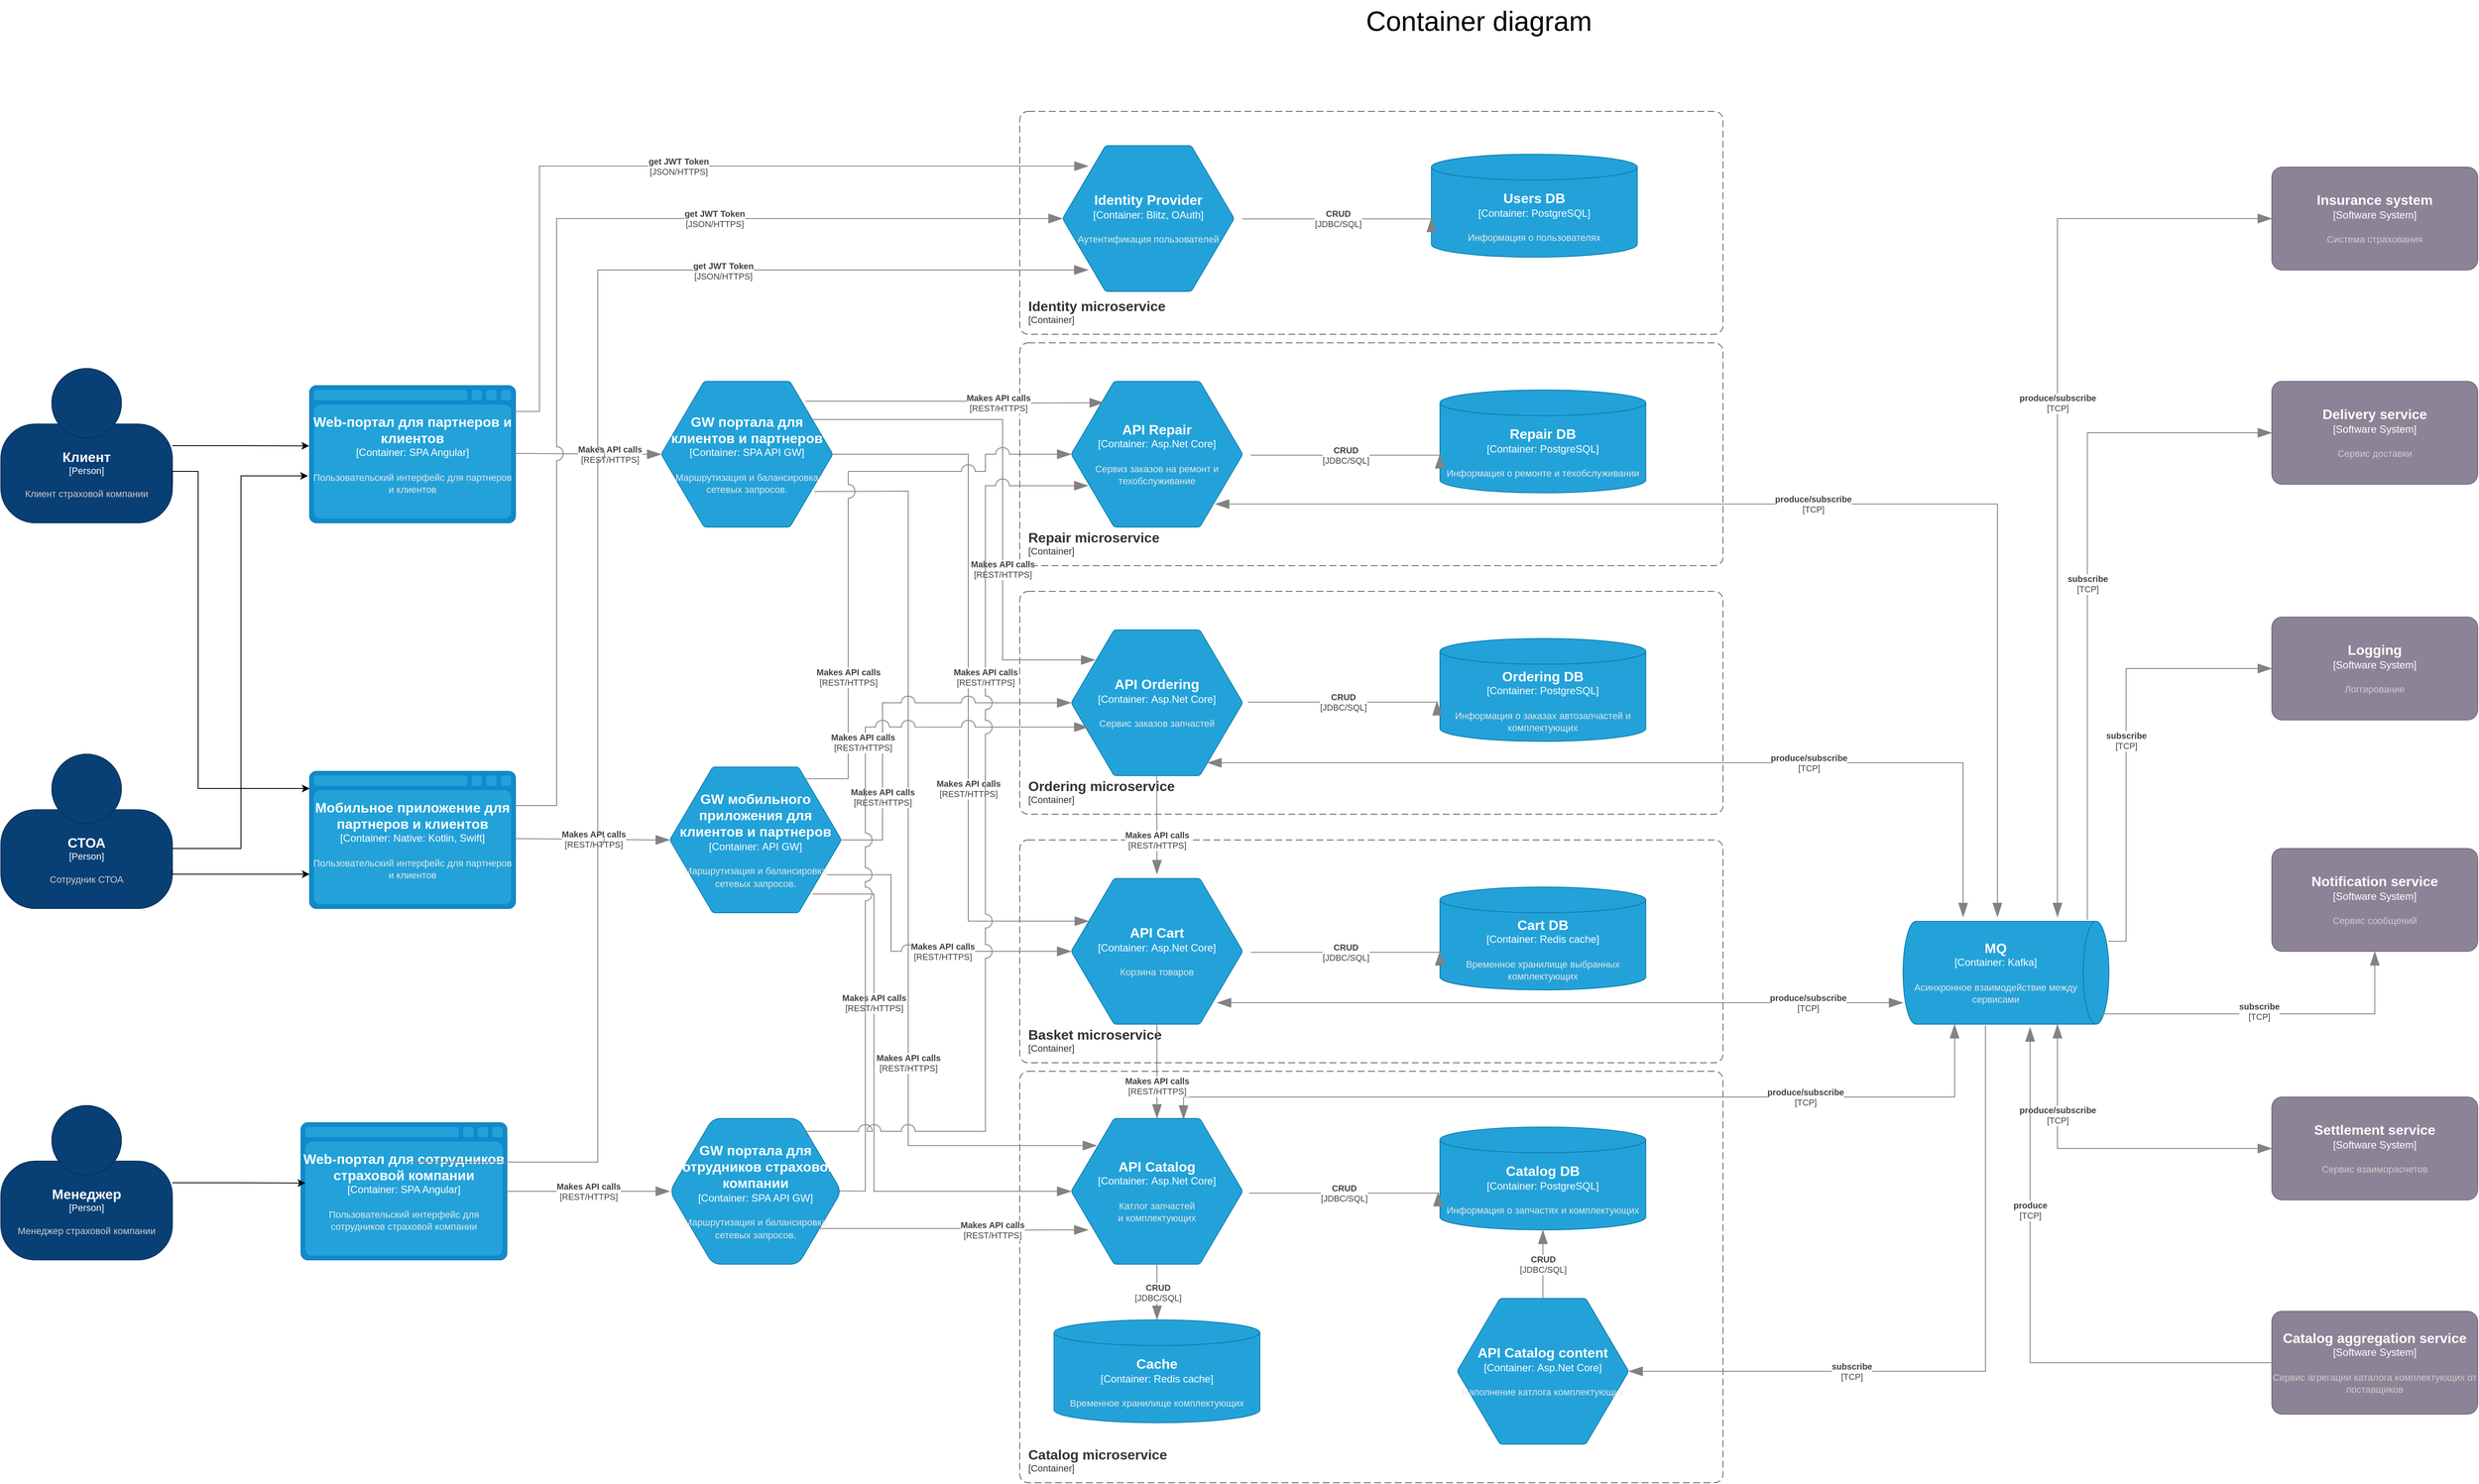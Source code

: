 <mxfile version="22.1.0" type="device">
  <diagram name="Страница — 1" id="vKa_KwXhEQ01MRItZCtP">
    <mxGraphModel dx="3431" dy="1986" grid="1" gridSize="10" guides="1" tooltips="1" connect="1" arrows="1" fold="1" page="0" pageScale="1" pageWidth="1169" pageHeight="827" math="0" shadow="0">
      <root>
        <mxCell id="0" />
        <mxCell id="1" parent="0" />
        <object placeholders="1" c4Name="Клиент" c4Type="Person" c4Description="Клиент страховой компании" label="&lt;font style=&quot;font-size: 16px&quot;&gt;&lt;b&gt;%c4Name%&lt;/b&gt;&lt;/font&gt;&lt;div&gt;[%c4Type%]&lt;/div&gt;&lt;br&gt;&lt;div&gt;&lt;font style=&quot;font-size: 11px&quot;&gt;&lt;font color=&quot;#cccccc&quot;&gt;%c4Description%&lt;/font&gt;&lt;/div&gt;" id="1oFKyY0hXkXneApE6uYn-1">
          <mxCell style="html=1;fontSize=11;dashed=0;whiteSpace=wrap;fillColor=#083F75;strokeColor=#06315C;fontColor=#ffffff;shape=mxgraph.c4.person2;align=center;metaEdit=1;points=[[0.5,0,0],[1,0.5,0],[1,0.75,0],[0.75,1,0],[0.5,1,0],[0.25,1,0],[0,0.75,0],[0,0.5,0]];resizable=0;" parent="1" vertex="1">
            <mxGeometry x="-898" y="-80" width="200" height="180" as="geometry" />
          </mxCell>
        </object>
        <object placeholders="1" c4Name="СТОА" c4Type="Person" c4Description="Сотрудник СТОА" label="&lt;font style=&quot;font-size: 16px&quot;&gt;&lt;b&gt;%c4Name%&lt;/b&gt;&lt;/font&gt;&lt;div&gt;[%c4Type%]&lt;/div&gt;&lt;br&gt;&lt;div&gt;&lt;font style=&quot;font-size: 11px&quot;&gt;&lt;font color=&quot;#cccccc&quot;&gt;%c4Description%&lt;/font&gt;&lt;/div&gt;" id="1oFKyY0hXkXneApE6uYn-2">
          <mxCell style="html=1;fontSize=11;dashed=0;whiteSpace=wrap;fillColor=#083F75;strokeColor=#06315C;fontColor=#ffffff;shape=mxgraph.c4.person2;align=center;metaEdit=1;points=[[0.5,0,0],[1,0.5,0],[1,0.75,0],[0.75,1,0],[0.5,1,0],[0.25,1,0],[0,0.75,0],[0,0.5,0]];resizable=0;" parent="1" vertex="1">
            <mxGeometry x="-898" y="370" width="200" height="180" as="geometry" />
          </mxCell>
        </object>
        <object placeholders="1" c4Name="Менеджер" c4Type="Person" c4Description="Менеджер страховой компании" label="&lt;font style=&quot;font-size: 16px&quot;&gt;&lt;b&gt;%c4Name%&lt;/b&gt;&lt;/font&gt;&lt;div&gt;[%c4Type%]&lt;/div&gt;&lt;br&gt;&lt;div&gt;&lt;font style=&quot;font-size: 11px&quot;&gt;&lt;font color=&quot;#cccccc&quot;&gt;%c4Description%&lt;/font&gt;&lt;/div&gt;" id="1oFKyY0hXkXneApE6uYn-3">
          <mxCell style="html=1;fontSize=11;dashed=0;whiteSpace=wrap;fillColor=#083F75;strokeColor=#06315C;fontColor=#ffffff;shape=mxgraph.c4.person2;align=center;metaEdit=1;points=[[0.5,0,0],[1,0.5,0],[1,0.75,0],[0.75,1,0],[0.5,1,0],[0.25,1,0],[0,0.75,0],[0,0.5,0]];resizable=0;" parent="1" vertex="1">
            <mxGeometry x="-898" y="780" width="200" height="180" as="geometry" />
          </mxCell>
        </object>
        <object placeholders="1" c4Type="Users DB" c4Container="Container" c4Technology="PostgreSQL" c4Description="Информация о пользователях" label="&lt;font style=&quot;font-size: 16px&quot;&gt;&lt;b&gt;%c4Type%&lt;/b&gt;&lt;/font&gt;&lt;div&gt;[%c4Container%:&amp;nbsp;%c4Technology%]&lt;/div&gt;&lt;br&gt;&lt;div&gt;&lt;font style=&quot;font-size: 11px&quot;&gt;&lt;font color=&quot;#E6E6E6&quot;&gt;%c4Description%&lt;/font&gt;&lt;/div&gt;" id="1oFKyY0hXkXneApE6uYn-5">
          <mxCell style="shape=cylinder3;size=15;whiteSpace=wrap;html=1;boundedLbl=1;rounded=0;labelBackgroundColor=none;fillColor=#23A2D9;fontSize=12;fontColor=#ffffff;align=center;strokeColor=#0E7DAD;metaEdit=1;points=[[0.5,0,0],[1,0.25,0],[1,0.5,0],[1,0.75,0],[0.5,1,0],[0,0.75,0],[0,0.5,0],[0,0.25,0]];resizable=0;" parent="1" vertex="1">
            <mxGeometry x="770" y="-330" width="240" height="120" as="geometry" />
          </mxCell>
        </object>
        <object placeholders="1" c4Type="GW портала для клиентов и партнеров" c4Container="Container" c4Technology="SPA API GW" c4Description="Маршрутизация и балансировка сетевых запросов." label="&lt;font style=&quot;font-size: 16px&quot;&gt;&lt;b&gt;%c4Type%&lt;/b&gt;&lt;/font&gt;&lt;div&gt;[%c4Container%:&amp;nbsp;%c4Technology%]&lt;/div&gt;&lt;br&gt;&lt;div&gt;&lt;font style=&quot;font-size: 11px&quot;&gt;&lt;font color=&quot;#E6E6E6&quot;&gt;%c4Description%&lt;/font&gt;&lt;/div&gt;" id="1oFKyY0hXkXneApE6uYn-6">
          <mxCell style="shape=hexagon;size=50;perimeter=hexagonPerimeter2;whiteSpace=wrap;html=1;fixedSize=1;rounded=1;labelBackgroundColor=none;fillColor=#23A2D9;fontSize=12;fontColor=#ffffff;align=center;strokeColor=#0E7DAD;metaEdit=1;points=[[0.5,0,0],[1,0.25,0],[1,0.5,0],[1,0.75,0],[0.5,1,0],[0,0.75,0],[0,0.5,0],[0,0.25,0]];resizable=0;arcSize=6;" parent="1" vertex="1">
            <mxGeometry x="-128" y="-65" width="200" height="170" as="geometry" />
          </mxCell>
        </object>
        <object placeholders="1" c4Name="Insurance system" c4Type="Software System" c4Description="Система страхования" label="&lt;font style=&quot;font-size: 16px&quot;&gt;&lt;b&gt;%c4Name%&lt;/b&gt;&lt;/font&gt;&lt;div&gt;[%c4Type%]&lt;/div&gt;&lt;br&gt;&lt;div&gt;&lt;font style=&quot;font-size: 11px&quot;&gt;&lt;font color=&quot;#cccccc&quot;&gt;%c4Description%&lt;/font&gt;&lt;/div&gt;" id="1oFKyY0hXkXneApE6uYn-7">
          <mxCell style="rounded=1;whiteSpace=wrap;html=1;labelBackgroundColor=none;fillColor=#8C8496;fontColor=#ffffff;align=center;arcSize=10;strokeColor=#736782;metaEdit=1;resizable=0;points=[[0.25,0,0],[0.5,0,0],[0.75,0,0],[1,0.25,0],[1,0.5,0],[1,0.75,0],[0.75,1,0],[0.5,1,0],[0.25,1,0],[0,0.75,0],[0,0.5,0],[0,0.25,0]];" parent="1" vertex="1">
            <mxGeometry x="1750" y="-315" width="240" height="120" as="geometry" />
          </mxCell>
        </object>
        <object placeholders="1" c4Type="MQ" c4Container="Container" c4Technology="Kafka" c4Description="Асинхронное взаимодействие между сервисами" label="&lt;font style=&quot;font-size: 16px&quot;&gt;&lt;b&gt;%c4Type%&lt;/b&gt;&lt;/font&gt;&lt;div&gt;[%c4Container%:&amp;nbsp;%c4Technology%]&lt;/div&gt;&lt;br&gt;&lt;div&gt;&lt;font style=&quot;font-size: 11px&quot;&gt;&lt;font color=&quot;#E6E6E6&quot;&gt;%c4Description%&lt;/font&gt;&lt;/div&gt;" id="1oFKyY0hXkXneApE6uYn-8">
          <mxCell style="shape=cylinder3;size=15;direction=south;whiteSpace=wrap;html=1;boundedLbl=1;rounded=0;labelBackgroundColor=none;fillColor=#23A2D9;fontSize=12;fontColor=#ffffff;align=center;strokeColor=#0E7DAD;metaEdit=1;points=[[0.5,0,0],[1,0.25,0],[1,0.5,0],[1,0.75,0],[0.5,1,0],[0,0.75,0],[0,0.5,0],[0,0.25,0]];resizable=0;rotation=0;" parent="1" vertex="1">
            <mxGeometry x="1320" y="565" width="240" height="120" as="geometry" />
          </mxCell>
        </object>
        <object placeholders="1" c4Type="Web-портал для партнеров и клиентов" c4Container="Container" c4Technology="SPA Angular" c4Description="Пользовательский интерфейс для партнеров и клиентов" label="&lt;font style=&quot;font-size: 16px&quot;&gt;&lt;b&gt;%c4Type%&lt;/b&gt;&lt;/font&gt;&lt;div&gt;[%c4Container%:&amp;nbsp;%c4Technology%]&lt;/div&gt;&lt;br&gt;&lt;div&gt;&lt;font style=&quot;font-size: 11px&quot;&gt;&lt;font color=&quot;#E6E6E6&quot;&gt;%c4Description%&lt;/font&gt;&lt;/div&gt;" id="1oFKyY0hXkXneApE6uYn-10">
          <mxCell style="shape=mxgraph.c4.webBrowserContainer2;whiteSpace=wrap;html=1;boundedLbl=1;rounded=0;labelBackgroundColor=none;strokeColor=#118ACD;fillColor=#23A2D9;strokeColor=#118ACD;strokeColor2=#0E7DAD;fontSize=12;fontColor=#ffffff;align=center;metaEdit=1;points=[[0.5,0,0],[1,0.25,0],[1,0.5,0],[1,0.75,0],[0.5,1,0],[0,0.75,0],[0,0.5,0],[0,0.25,0]];resizable=0;" parent="1" vertex="1">
            <mxGeometry x="-538" y="-60" width="240" height="160" as="geometry" />
          </mxCell>
        </object>
        <object placeholders="1" c4Type="Мобильное приложение для партнеров и клиентов" c4Container="Container" c4Technology="Native: Kotlin, Swift" c4Description="Пользовательский интерфейс для партнеров и клиентов" label="&lt;font style=&quot;font-size: 16px&quot;&gt;&lt;b&gt;%c4Type%&lt;/b&gt;&lt;/font&gt;&lt;div&gt;[%c4Container%:&amp;nbsp;%c4Technology%]&lt;/div&gt;&lt;br&gt;&lt;div&gt;&lt;font style=&quot;font-size: 11px&quot;&gt;&lt;font color=&quot;#E6E6E6&quot;&gt;%c4Description%&lt;/font&gt;&lt;/div&gt;" id="1oFKyY0hXkXneApE6uYn-11">
          <mxCell style="shape=mxgraph.c4.webBrowserContainer2;whiteSpace=wrap;html=1;boundedLbl=1;rounded=0;labelBackgroundColor=none;strokeColor=#118ACD;fillColor=#23A2D9;strokeColor=#118ACD;strokeColor2=#0E7DAD;fontSize=12;fontColor=#ffffff;align=center;metaEdit=1;points=[[0.5,0,0],[1,0.25,0],[1,0.5,0],[1,0.75,0],[0.5,1,0],[0,0.75,0],[0,0.5,0],[0,0.25,0]];resizable=0;" parent="1" vertex="1">
            <mxGeometry x="-538" y="390" width="240" height="160" as="geometry" />
          </mxCell>
        </object>
        <object placeholders="1" c4Type="Web-портал для сотрудников страховой компании" c4Container="Container" c4Technology="SPA Angular" c4Description="Пользовательский интерфейс для сотрудников страховой компании" label="&lt;font style=&quot;font-size: 16px&quot;&gt;&lt;b&gt;%c4Type%&lt;/b&gt;&lt;/font&gt;&lt;div&gt;[%c4Container%:&amp;nbsp;%c4Technology%]&lt;/div&gt;&lt;br&gt;&lt;div&gt;&lt;font style=&quot;font-size: 11px&quot;&gt;&lt;font color=&quot;#E6E6E6&quot;&gt;%c4Description%&lt;/font&gt;&lt;/div&gt;" id="1oFKyY0hXkXneApE6uYn-12">
          <mxCell style="shape=mxgraph.c4.webBrowserContainer2;whiteSpace=wrap;html=1;boundedLbl=1;rounded=0;labelBackgroundColor=none;strokeColor=#118ACD;fillColor=#23A2D9;strokeColor=#118ACD;strokeColor2=#0E7DAD;fontSize=12;fontColor=#ffffff;align=center;metaEdit=1;points=[[0.5,0,0],[1,0.25,0],[1,0.5,0],[1,0.75,0],[0.5,1,0],[0,0.75,0],[0,0.5,0],[0,0.25,0]];resizable=0;" parent="1" vertex="1">
            <mxGeometry x="-548" y="800" width="240" height="160" as="geometry" />
          </mxCell>
        </object>
        <mxCell id="1oFKyY0hXkXneApE6uYn-13" style="edgeStyle=orthogonalEdgeStyle;rounded=0;orthogonalLoop=1;jettySize=auto;html=1;entryX=0.021;entryY=0.44;entryDx=0;entryDy=0;entryPerimeter=0;" parent="1" source="1oFKyY0hXkXneApE6uYn-3" target="1oFKyY0hXkXneApE6uYn-12" edge="1">
          <mxGeometry relative="1" as="geometry" />
        </mxCell>
        <mxCell id="1oFKyY0hXkXneApE6uYn-15" style="edgeStyle=orthogonalEdgeStyle;rounded=0;orthogonalLoop=1;jettySize=auto;html=1;entryX=-0.002;entryY=0.439;entryDx=0;entryDy=0;entryPerimeter=0;" parent="1" source="1oFKyY0hXkXneApE6uYn-1" target="1oFKyY0hXkXneApE6uYn-10" edge="1">
          <mxGeometry relative="1" as="geometry" />
        </mxCell>
        <mxCell id="1oFKyY0hXkXneApE6uYn-16" style="edgeStyle=orthogonalEdgeStyle;rounded=0;orthogonalLoop=1;jettySize=auto;html=1;exitX=1;exitY=0.75;exitDx=0;exitDy=0;exitPerimeter=0;" parent="1" source="1oFKyY0hXkXneApE6uYn-1" edge="1">
          <mxGeometry relative="1" as="geometry">
            <Array as="points">
              <mxPoint x="-698" y="40" />
              <mxPoint x="-668" y="40" />
              <mxPoint x="-668" y="410" />
            </Array>
            <mxPoint x="-538" y="410" as="targetPoint" />
          </mxGeometry>
        </mxCell>
        <mxCell id="1oFKyY0hXkXneApE6uYn-17" style="edgeStyle=orthogonalEdgeStyle;rounded=0;orthogonalLoop=1;jettySize=auto;html=1;entryX=-0.008;entryY=0.658;entryDx=0;entryDy=0;entryPerimeter=0;" parent="1" source="1oFKyY0hXkXneApE6uYn-2" target="1oFKyY0hXkXneApE6uYn-10" edge="1">
          <mxGeometry relative="1" as="geometry">
            <Array as="points">
              <mxPoint x="-618" y="480" />
              <mxPoint x="-618" y="45" />
            </Array>
          </mxGeometry>
        </mxCell>
        <mxCell id="1oFKyY0hXkXneApE6uYn-18" style="edgeStyle=orthogonalEdgeStyle;rounded=0;orthogonalLoop=1;jettySize=auto;html=1;exitX=1;exitY=0.75;exitDx=0;exitDy=0;exitPerimeter=0;entryX=0;entryY=0.75;entryDx=0;entryDy=0;entryPerimeter=0;" parent="1" source="1oFKyY0hXkXneApE6uYn-2" target="1oFKyY0hXkXneApE6uYn-11" edge="1">
          <mxGeometry relative="1" as="geometry">
            <Array as="points">
              <mxPoint x="-698" y="510" />
            </Array>
          </mxGeometry>
        </mxCell>
        <object placeholders="1" c4Type="GW портала для сотрудников страховой компании" c4Container="Container" c4Technology="SPA API GW" c4Description="Маршрутизация и балансировка сетевых запросов." label="&lt;font style=&quot;font-size: 16px&quot;&gt;&lt;b&gt;%c4Type%&lt;/b&gt;&lt;/font&gt;&lt;div&gt;[%c4Container%:&amp;nbsp;%c4Technology%]&lt;/div&gt;&lt;br&gt;&lt;div&gt;&lt;font style=&quot;font-size: 11px&quot;&gt;&lt;font color=&quot;#E6E6E6&quot;&gt;%c4Description%&lt;/font&gt;&lt;/div&gt;" id="1oFKyY0hXkXneApE6uYn-20">
          <mxCell style="shape=hexagon;size=50;perimeter=hexagonPerimeter2;whiteSpace=wrap;html=1;fixedSize=1;rounded=1;labelBackgroundColor=none;fillColor=#23A2D9;fontSize=12;fontColor=#ffffff;align=center;strokeColor=#0E7DAD;metaEdit=1;points=[[0.5,0,0],[1,0.25,0],[1,0.5,0],[1,0.75,0],[0.5,1,0],[0,0.75,0],[0,0.5,0],[0,0.25,0]];resizable=0;" parent="1" vertex="1">
            <mxGeometry x="-118" y="795" width="200" height="170" as="geometry" />
          </mxCell>
        </object>
        <object placeholders="1" c4Type="GW мобильного приложения для клиентов и партнеров" c4Container="Container" c4Technology="API GW" c4Description="Маршрутизация и балансировка сетевых запросов." label="&lt;font style=&quot;font-size: 16px&quot;&gt;&lt;b&gt;%c4Type%&lt;/b&gt;&lt;/font&gt;&lt;div&gt;[%c4Container%:&amp;nbsp;%c4Technology%]&lt;/div&gt;&lt;br&gt;&lt;div&gt;&lt;font style=&quot;font-size: 11px&quot;&gt;&lt;font color=&quot;#E6E6E6&quot;&gt;%c4Description%&lt;/font&gt;&lt;/div&gt;" id="1oFKyY0hXkXneApE6uYn-21">
          <mxCell style="shape=hexagon;size=50;perimeter=hexagonPerimeter2;whiteSpace=wrap;html=1;fixedSize=1;rounded=1;labelBackgroundColor=none;fillColor=#23A2D9;fontSize=12;fontColor=#ffffff;align=center;strokeColor=#0E7DAD;metaEdit=1;points=[[0.5,0,0],[1,0.25,0],[1,0.5,0],[1,0.75,0],[0.5,1,0],[0,0.75,0],[0,0.5,0],[0,0.25,0]];resizable=0;arcSize=6;" parent="1" vertex="1">
            <mxGeometry x="-118" y="385" width="200" height="170" as="geometry" />
          </mxCell>
        </object>
        <object placeholders="1" c4Type="Identity Provider" c4Container="Container" c4Technology="Blitz, OAuth" c4Description="Аутентификация пользователей" label="&lt;font style=&quot;font-size: 16px&quot;&gt;&lt;b&gt;%c4Type%&lt;/b&gt;&lt;/font&gt;&lt;div&gt;[%c4Container%:&amp;nbsp;%c4Technology%]&lt;/div&gt;&lt;br&gt;&lt;div&gt;&lt;font style=&quot;font-size: 11px&quot;&gt;&lt;font color=&quot;#E6E6E6&quot;&gt;%c4Description%&lt;/font&gt;&lt;/div&gt;" id="1oFKyY0hXkXneApE6uYn-25">
          <mxCell style="shape=hexagon;size=50;perimeter=hexagonPerimeter2;whiteSpace=wrap;html=1;fixedSize=1;rounded=1;labelBackgroundColor=none;fillColor=#23A2D9;fontSize=12;fontColor=#ffffff;align=center;strokeColor=#0E7DAD;metaEdit=1;points=[[0.5,0,0],[1,0.25,0],[1,0.5,0],[1,0.75,0],[0.5,1,0],[0,0.75,0],[0,0.5,0],[0,0.25,0]];resizable=0;arcSize=6;" parent="1" vertex="1">
            <mxGeometry x="340" y="-340" width="200" height="170" as="geometry" />
          </mxCell>
        </object>
        <object placeholders="1" c4Type="Repair DB" c4Container="Container" c4Technology="PostgreSQL" c4Description="Информация о ремонте и техобслуживании" label="&lt;font style=&quot;font-size: 16px&quot;&gt;&lt;b&gt;%c4Type%&lt;/b&gt;&lt;/font&gt;&lt;div&gt;[%c4Container%:&amp;nbsp;%c4Technology%]&lt;/div&gt;&lt;br&gt;&lt;div&gt;&lt;font style=&quot;font-size: 11px&quot;&gt;&lt;font color=&quot;#E6E6E6&quot;&gt;%c4Description%&lt;/font&gt;&lt;/div&gt;" id="1oFKyY0hXkXneApE6uYn-27">
          <mxCell style="shape=cylinder3;size=15;whiteSpace=wrap;html=1;boundedLbl=1;rounded=0;labelBackgroundColor=none;fillColor=#23A2D9;fontSize=12;fontColor=#ffffff;align=center;strokeColor=#0E7DAD;metaEdit=1;points=[[0.5,0,0],[1,0.25,0],[1,0.5,0],[1,0.75,0],[0.5,1,0],[0,0.75,0],[0,0.5,0],[0,0.25,0]];resizable=0;" parent="1" vertex="1">
            <mxGeometry x="780" y="-55" width="240" height="120" as="geometry" />
          </mxCell>
        </object>
        <object placeholders="1" c4Type="API Repair" c4Container="Container" c4Technology="Asp.Net Core" c4Description="Сервиз заказов на ремонт и техобслуживание" label="&lt;font style=&quot;font-size: 16px&quot;&gt;&lt;b&gt;%c4Type%&lt;/b&gt;&lt;/font&gt;&lt;div&gt;[%c4Container%:&amp;nbsp;%c4Technology%]&lt;/div&gt;&lt;br&gt;&lt;div&gt;&lt;font style=&quot;font-size: 11px&quot;&gt;&lt;font color=&quot;#E6E6E6&quot;&gt;%c4Description%&lt;/font&gt;&lt;/div&gt;" id="1oFKyY0hXkXneApE6uYn-28">
          <mxCell style="shape=hexagon;size=50;perimeter=hexagonPerimeter2;whiteSpace=wrap;html=1;fixedSize=1;rounded=1;labelBackgroundColor=none;fillColor=#23A2D9;fontSize=12;fontColor=#ffffff;align=center;strokeColor=#0E7DAD;metaEdit=1;points=[[0.5,0,0],[1,0.25,0],[1,0.5,0],[1,0.75,0],[0.5,1,0],[0,0.75,0],[0,0.5,0],[0,0.25,0]];resizable=0;arcSize=6;" parent="1" vertex="1">
            <mxGeometry x="350" y="-65" width="200" height="170" as="geometry" />
          </mxCell>
        </object>
        <object placeholders="1" c4Name="Identity microservice" c4Type="ContainerScopeBoundary" c4Application="Container" label="&lt;font style=&quot;font-size: 16px&quot;&gt;&lt;b&gt;&lt;div style=&quot;text-align: left&quot;&gt;%c4Name%&lt;/div&gt;&lt;/b&gt;&lt;/font&gt;&lt;div style=&quot;text-align: left&quot;&gt;[%c4Application%]&lt;/div&gt;" id="1oFKyY0hXkXneApE6uYn-38">
          <mxCell style="rounded=1;fontSize=11;whiteSpace=wrap;html=1;dashed=1;arcSize=20;fillColor=none;strokeColor=#666666;fontColor=#333333;labelBackgroundColor=none;align=left;verticalAlign=bottom;labelBorderColor=none;spacingTop=0;spacing=10;dashPattern=8 4;metaEdit=1;rotatable=0;perimeter=rectanglePerimeter;noLabel=0;labelPadding=0;allowArrows=0;connectable=0;expand=0;recursiveResize=0;editable=1;pointerEvents=0;absoluteArcSize=1;points=[[0.25,0,0],[0.5,0,0],[0.75,0,0],[1,0.25,0],[1,0.5,0],[1,0.75,0],[0.75,1,0],[0.5,1,0],[0.25,1,0],[0,0.75,0],[0,0.5,0],[0,0.25,0]];" parent="1" vertex="1">
            <mxGeometry x="290" y="-380" width="820" height="260" as="geometry" />
          </mxCell>
        </object>
        <object placeholders="1" c4Name="Repair microservice" c4Type="ContainerScopeBoundary" c4Application="Container" label="&lt;font style=&quot;font-size: 16px&quot;&gt;&lt;b&gt;&lt;div style=&quot;text-align: left&quot;&gt;%c4Name%&lt;/div&gt;&lt;/b&gt;&lt;/font&gt;&lt;div style=&quot;text-align: left&quot;&gt;[%c4Application%]&lt;/div&gt;" id="1oFKyY0hXkXneApE6uYn-40">
          <mxCell style="rounded=1;fontSize=11;whiteSpace=wrap;html=1;dashed=1;arcSize=20;fillColor=none;strokeColor=#666666;fontColor=#333333;labelBackgroundColor=none;align=left;verticalAlign=bottom;labelBorderColor=none;spacingTop=0;spacing=10;dashPattern=8 4;metaEdit=1;rotatable=0;perimeter=rectanglePerimeter;noLabel=0;labelPadding=0;allowArrows=0;connectable=0;expand=0;recursiveResize=0;editable=1;pointerEvents=0;absoluteArcSize=1;points=[[0.25,0,0],[0.5,0,0],[0.75,0,0],[1,0.25,0],[1,0.5,0],[1,0.75,0],[0.75,1,0],[0.5,1,0],[0.25,1,0],[0,0.75,0],[0,0.5,0],[0,0.25,0]];" parent="1" vertex="1">
            <mxGeometry x="290" y="-110" width="820" height="260" as="geometry" />
          </mxCell>
        </object>
        <object placeholders="1" c4Type="Ordering DB" c4Container="Container" c4Technology="PostgreSQL" c4Description="Информация о заказах автозапчастей и комплектующих" label="&lt;font style=&quot;font-size: 16px&quot;&gt;&lt;b&gt;%c4Type%&lt;/b&gt;&lt;/font&gt;&lt;div&gt;[%c4Container%:&amp;nbsp;%c4Technology%]&lt;/div&gt;&lt;br&gt;&lt;div&gt;&lt;font style=&quot;font-size: 11px&quot;&gt;&lt;font color=&quot;#E6E6E6&quot;&gt;%c4Description%&lt;/font&gt;&lt;/div&gt;" id="1oFKyY0hXkXneApE6uYn-46">
          <mxCell style="shape=cylinder3;size=15;whiteSpace=wrap;html=1;boundedLbl=1;rounded=0;labelBackgroundColor=none;fillColor=#23A2D9;fontSize=12;fontColor=#ffffff;align=center;strokeColor=#0E7DAD;metaEdit=1;points=[[0.5,0,0],[1,0.25,0],[1,0.5,0],[1,0.75,0],[0.5,1,0],[0,0.75,0],[0,0.5,0],[0,0.25,0]];resizable=0;" parent="1" vertex="1">
            <mxGeometry x="780" y="235" width="240" height="120" as="geometry" />
          </mxCell>
        </object>
        <object placeholders="1" c4Type="API Ordering" c4Container="Container" c4Technology="Asp.Net Core" c4Description="Сервис заказов запчастей" label="&lt;font style=&quot;font-size: 16px&quot;&gt;&lt;b&gt;%c4Type%&lt;/b&gt;&lt;/font&gt;&lt;div&gt;[%c4Container%:&amp;nbsp;%c4Technology%]&lt;/div&gt;&lt;br&gt;&lt;div&gt;&lt;font style=&quot;font-size: 11px&quot;&gt;&lt;font color=&quot;#E6E6E6&quot;&gt;%c4Description%&lt;/font&gt;&lt;/div&gt;" id="1oFKyY0hXkXneApE6uYn-47">
          <mxCell style="shape=hexagon;size=50;perimeter=hexagonPerimeter2;whiteSpace=wrap;html=1;fixedSize=1;rounded=1;labelBackgroundColor=none;fillColor=#23A2D9;fontSize=12;fontColor=#ffffff;align=center;strokeColor=#0E7DAD;metaEdit=1;points=[[0.5,0,0],[1,0.25,0],[1,0.5,0],[1,0.75,0],[0.5,1,0],[0,0.75,0],[0,0.5,0],[0,0.25,0]];resizable=0;arcSize=6;" parent="1" vertex="1">
            <mxGeometry x="350" y="225" width="200" height="170" as="geometry" />
          </mxCell>
        </object>
        <object placeholders="1" c4Name="Ordering microservice" c4Type="ContainerScopeBoundary" c4Application="Container" label="&lt;font style=&quot;font-size: 16px&quot;&gt;&lt;b&gt;&lt;div style=&quot;text-align: left&quot;&gt;%c4Name%&lt;/div&gt;&lt;/b&gt;&lt;/font&gt;&lt;div style=&quot;text-align: left&quot;&gt;[%c4Application%]&lt;/div&gt;" id="1oFKyY0hXkXneApE6uYn-49">
          <mxCell style="rounded=1;fontSize=11;whiteSpace=wrap;html=1;dashed=1;arcSize=20;fillColor=none;strokeColor=#666666;fontColor=#333333;labelBackgroundColor=none;align=left;verticalAlign=bottom;labelBorderColor=none;spacingTop=0;spacing=10;dashPattern=8 4;metaEdit=1;rotatable=0;perimeter=rectanglePerimeter;noLabel=0;labelPadding=0;allowArrows=0;connectable=0;expand=0;recursiveResize=0;editable=1;pointerEvents=0;absoluteArcSize=1;points=[[0.25,0,0],[0.5,0,0],[0.75,0,0],[1,0.25,0],[1,0.5,0],[1,0.75,0],[0.75,1,0],[0.5,1,0],[0.25,1,0],[0,0.75,0],[0,0.5,0],[0,0.25,0]];" parent="1" vertex="1">
            <mxGeometry x="290" y="180" width="820" height="260" as="geometry" />
          </mxCell>
        </object>
        <object placeholders="1" c4Type="Cart DB" c4Container="Container" c4Technology="Redis cache" c4Description="Временное хранилище выбранных комплектующих" label="&lt;font style=&quot;font-size: 16px&quot;&gt;&lt;b&gt;%c4Type%&lt;/b&gt;&lt;/font&gt;&lt;div&gt;[%c4Container%:&amp;nbsp;%c4Technology%]&lt;/div&gt;&lt;br&gt;&lt;div&gt;&lt;font style=&quot;font-size: 11px&quot;&gt;&lt;font color=&quot;#E6E6E6&quot;&gt;%c4Description%&lt;/font&gt;&lt;/div&gt;" id="1oFKyY0hXkXneApE6uYn-50">
          <mxCell style="shape=cylinder3;size=15;whiteSpace=wrap;html=1;boundedLbl=1;rounded=0;labelBackgroundColor=none;fillColor=#23A2D9;fontSize=12;fontColor=#ffffff;align=center;strokeColor=#0E7DAD;metaEdit=1;points=[[0.5,0,0],[1,0.25,0],[1,0.5,0],[1,0.75,0],[0.5,1,0],[0,0.75,0],[0,0.5,0],[0,0.25,0]];resizable=0;" parent="1" vertex="1">
            <mxGeometry x="780" y="525" width="240" height="120" as="geometry" />
          </mxCell>
        </object>
        <object placeholders="1" c4Type="API Cart" c4Container="Container" c4Technology="Asp.Net Core" c4Description="Корзина товаров" label="&lt;font style=&quot;font-size: 16px&quot;&gt;&lt;b&gt;%c4Type%&lt;/b&gt;&lt;/font&gt;&lt;div&gt;[%c4Container%:&amp;nbsp;%c4Technology%]&lt;/div&gt;&lt;br&gt;&lt;div&gt;&lt;font style=&quot;font-size: 11px&quot;&gt;&lt;font color=&quot;#E6E6E6&quot;&gt;%c4Description%&lt;/font&gt;&lt;/div&gt;" id="1oFKyY0hXkXneApE6uYn-51">
          <mxCell style="shape=hexagon;size=50;perimeter=hexagonPerimeter2;whiteSpace=wrap;html=1;fixedSize=1;rounded=1;labelBackgroundColor=none;fillColor=#23A2D9;fontSize=12;fontColor=#ffffff;align=center;strokeColor=#0E7DAD;metaEdit=1;points=[[0.5,0,0],[1,0.25,0],[1,0.5,0],[1,0.75,0],[0.5,1,0],[0,0.75,0],[0,0.5,0],[0,0.25,0]];resizable=0;arcSize=6;" parent="1" vertex="1">
            <mxGeometry x="350" y="515" width="200" height="170" as="geometry" />
          </mxCell>
        </object>
        <object placeholders="1" c4Name="Basket microservice" c4Type="ContainerScopeBoundary" c4Application="Container" label="&lt;font style=&quot;font-size: 16px&quot;&gt;&lt;b&gt;&lt;div style=&quot;text-align: left&quot;&gt;%c4Name%&lt;/div&gt;&lt;/b&gt;&lt;/font&gt;&lt;div style=&quot;text-align: left&quot;&gt;[%c4Application%]&lt;/div&gt;" id="1oFKyY0hXkXneApE6uYn-53">
          <mxCell style="rounded=1;fontSize=11;whiteSpace=wrap;html=1;dashed=1;arcSize=20;fillColor=none;strokeColor=#666666;fontColor=#333333;labelBackgroundColor=none;align=left;verticalAlign=bottom;labelBorderColor=none;spacingTop=0;spacing=10;dashPattern=8 4;metaEdit=1;rotatable=0;perimeter=rectanglePerimeter;noLabel=0;labelPadding=0;allowArrows=0;connectable=0;expand=0;recursiveResize=0;editable=1;pointerEvents=0;absoluteArcSize=1;points=[[0.25,0,0],[0.5,0,0],[0.75,0,0],[1,0.25,0],[1,0.5,0],[1,0.75,0],[0.75,1,0],[0.5,1,0],[0.25,1,0],[0,0.75,0],[0,0.5,0],[0,0.25,0]];" parent="1" vertex="1">
            <mxGeometry x="290" y="470" width="820" height="260" as="geometry" />
          </mxCell>
        </object>
        <object placeholders="1" c4Type="Catalog DB" c4Container="Container" c4Technology="PostgreSQL" c4Description="Информация о запчастях и комплектующих" label="&lt;font style=&quot;font-size: 16px&quot;&gt;&lt;b&gt;%c4Type%&lt;/b&gt;&lt;/font&gt;&lt;div&gt;[%c4Container%:&amp;nbsp;%c4Technology%]&lt;/div&gt;&lt;br&gt;&lt;div&gt;&lt;font style=&quot;font-size: 11px&quot;&gt;&lt;font color=&quot;#E6E6E6&quot;&gt;%c4Description%&lt;/font&gt;&lt;/div&gt;" id="1oFKyY0hXkXneApE6uYn-55">
          <mxCell style="shape=cylinder3;size=15;whiteSpace=wrap;html=1;boundedLbl=1;rounded=0;labelBackgroundColor=none;fillColor=#23A2D9;fontSize=12;fontColor=#ffffff;align=center;strokeColor=#0E7DAD;metaEdit=1;points=[[0.5,0,0],[1,0.25,0],[1,0.5,0],[1,0.75,0],[0.5,1,0],[0,0.75,0],[0,0.5,0],[0,0.25,0]];resizable=0;" parent="1" vertex="1">
            <mxGeometry x="780" y="805" width="240" height="120" as="geometry" />
          </mxCell>
        </object>
        <object placeholders="1" c4Type="API Catalog" c4Container="Container" c4Technology="Asp.Net Core" c4Description="Катлог запчастей&#xa; и комплектующих" label="&lt;font style=&quot;font-size: 16px&quot;&gt;&lt;b&gt;%c4Type%&lt;/b&gt;&lt;/font&gt;&lt;div&gt;[%c4Container%:&amp;nbsp;%c4Technology%]&lt;/div&gt;&lt;br&gt;&lt;div&gt;&lt;font style=&quot;font-size: 11px&quot;&gt;&lt;font color=&quot;#E6E6E6&quot;&gt;%c4Description%&lt;/font&gt;&lt;/div&gt;" id="1oFKyY0hXkXneApE6uYn-56">
          <mxCell style="shape=hexagon;size=50;perimeter=hexagonPerimeter2;whiteSpace=wrap;html=1;fixedSize=1;rounded=1;labelBackgroundColor=none;fillColor=#23A2D9;fontSize=12;fontColor=#ffffff;align=center;strokeColor=#0E7DAD;metaEdit=1;points=[[0.5,0,0],[1,0.25,0],[1,0.5,0],[1,0.75,0],[0.5,1,0],[0,0.75,0],[0,0.5,0],[0,0.25,0]];resizable=0;arcSize=6;" parent="1" vertex="1">
            <mxGeometry x="350" y="795" width="200" height="170" as="geometry" />
          </mxCell>
        </object>
        <object placeholders="1" c4Name="Catalog microservice" c4Type="ContainerScopeBoundary" c4Application="Container" label="&lt;font style=&quot;font-size: 16px&quot;&gt;&lt;b&gt;&lt;div style=&quot;text-align: left&quot;&gt;%c4Name%&lt;/div&gt;&lt;/b&gt;&lt;/font&gt;&lt;div style=&quot;text-align: left&quot;&gt;[%c4Application%]&lt;/div&gt;" id="1oFKyY0hXkXneApE6uYn-58">
          <mxCell style="rounded=1;fontSize=11;whiteSpace=wrap;html=1;dashed=1;arcSize=20;fillColor=none;strokeColor=#666666;fontColor=#333333;labelBackgroundColor=none;align=left;verticalAlign=bottom;labelBorderColor=none;spacingTop=0;spacing=10;dashPattern=8 4;metaEdit=1;rotatable=0;perimeter=rectanglePerimeter;noLabel=0;labelPadding=0;allowArrows=0;connectable=0;expand=0;recursiveResize=0;editable=1;pointerEvents=0;absoluteArcSize=1;points=[[0.25,0,0],[0.5,0,0],[0.75,0,0],[1,0.25,0],[1,0.5,0],[1,0.75,0],[0.75,1,0],[0.5,1,0],[0.25,1,0],[0,0.75,0],[0,0.5,0],[0,0.25,0]];" parent="1" vertex="1">
            <mxGeometry x="290" y="740" width="820" height="480" as="geometry" />
          </mxCell>
        </object>
        <object placeholders="1" c4Type="Relationship" c4Technology="TCP" c4Description="produce/subscribe" label="&lt;div style=&quot;text-align: left&quot;&gt;&lt;div style=&quot;text-align: center&quot;&gt;&lt;b&gt;%c4Description%&lt;/b&gt;&lt;/div&gt;&lt;div style=&quot;text-align: center&quot;&gt;[%c4Technology%]&lt;/div&gt;&lt;/div&gt;" id="1oFKyY0hXkXneApE6uYn-68">
          <mxCell style="endArrow=blockThin;html=1;fontSize=10;fontColor=#404040;strokeWidth=1;endFill=1;strokeColor=#828282;elbow=vertical;metaEdit=1;endSize=14;startSize=14;jumpStyle=arc;jumpSize=16;rounded=0;edgeStyle=orthogonalEdgeStyle;startArrow=blockThin;startFill=1;exitX=0.839;exitY=0.842;exitDx=0;exitDy=0;exitPerimeter=0;" parent="1" edge="1" source="1oFKyY0hXkXneApE6uYn-28">
            <mxGeometry width="240" relative="1" as="geometry">
              <mxPoint x="1110" y="-5" as="sourcePoint" />
              <mxPoint x="1430" y="560" as="targetPoint" />
              <Array as="points">
                <mxPoint x="1430" y="78" />
              </Array>
            </mxGeometry>
          </mxCell>
        </object>
        <object placeholders="1" c4Type="Relationship" c4Technology="TCP" c4Description="produce/subscribe" label="&lt;div style=&quot;text-align: left&quot;&gt;&lt;div style=&quot;text-align: center&quot;&gt;&lt;b&gt;%c4Description%&lt;/b&gt;&lt;/div&gt;&lt;div style=&quot;text-align: center&quot;&gt;[%c4Technology%]&lt;/div&gt;&lt;/div&gt;" id="1oFKyY0hXkXneApE6uYn-69">
          <mxCell style="endArrow=blockThin;html=1;fontSize=10;fontColor=#404040;strokeWidth=1;endFill=1;strokeColor=#828282;elbow=vertical;metaEdit=1;endSize=14;startSize=14;jumpStyle=arc;jumpSize=16;rounded=0;edgeStyle=orthogonalEdgeStyle;startArrow=blockThin;startFill=1;" parent="1" edge="1" source="1oFKyY0hXkXneApE6uYn-47">
            <mxGeometry x="0.322" width="240" relative="1" as="geometry">
              <mxPoint x="1110" y="280" as="sourcePoint" />
              <mxPoint x="1390" y="560" as="targetPoint" />
              <Array as="points">
                <mxPoint x="1390" y="380" />
              </Array>
              <mxPoint as="offset" />
            </mxGeometry>
          </mxCell>
        </object>
        <object placeholders="1" c4Type="Relationship" c4Technology="TCP" c4Description="produce/subscribe" label="&lt;div style=&quot;text-align: left&quot;&gt;&lt;div style=&quot;text-align: center&quot;&gt;&lt;b&gt;%c4Description%&lt;/b&gt;&lt;/div&gt;&lt;div style=&quot;text-align: center&quot;&gt;[%c4Technology%]&lt;/div&gt;&lt;/div&gt;" id="1oFKyY0hXkXneApE6uYn-70">
          <mxCell style="endArrow=blockThin;html=1;fontSize=10;fontColor=#404040;strokeWidth=1;endFill=1;strokeColor=#828282;elbow=vertical;metaEdit=1;endSize=14;startSize=14;jumpStyle=arc;jumpSize=16;rounded=0;edgeStyle=orthogonalEdgeStyle;startArrow=blockThin;startFill=1;" parent="1" edge="1">
            <mxGeometry x="0.725" width="240" relative="1" as="geometry">
              <mxPoint x="520" y="660" as="sourcePoint" />
              <mxPoint x="1320" y="660" as="targetPoint" />
              <Array as="points">
                <mxPoint x="1210" y="660.29" />
                <mxPoint x="1210" y="660.29" />
              </Array>
              <mxPoint x="-1" as="offset" />
            </mxGeometry>
          </mxCell>
        </object>
        <object placeholders="1" c4Type="Relationship" c4Technology="TCP" c4Description="produce/subscribe" label="&lt;div style=&quot;text-align: left&quot;&gt;&lt;div style=&quot;text-align: center&quot;&gt;&lt;b&gt;%c4Description%&lt;/b&gt;&lt;/div&gt;&lt;div style=&quot;text-align: center&quot;&gt;[%c4Technology%]&lt;/div&gt;&lt;/div&gt;" id="1oFKyY0hXkXneApE6uYn-71">
          <mxCell style="endArrow=blockThin;html=1;fontSize=10;fontColor=#404040;strokeWidth=1;endFill=1;strokeColor=#828282;elbow=vertical;metaEdit=1;endSize=14;startSize=14;jumpStyle=arc;jumpSize=16;rounded=0;edgeStyle=orthogonalEdgeStyle;startArrow=blockThin;startFill=1;entryX=1;entryY=0.75;entryDx=0;entryDy=0;entryPerimeter=0;exitX=0.655;exitY=0.007;exitDx=0;exitDy=0;exitPerimeter=0;" parent="1" source="1oFKyY0hXkXneApE6uYn-56" target="1oFKyY0hXkXneApE6uYn-8" edge="1">
            <mxGeometry x="0.49" width="240" relative="1" as="geometry">
              <mxPoint x="1110" y="864" as="sourcePoint" />
              <mxPoint x="1320" y="864.29" as="targetPoint" />
              <Array as="points">
                <mxPoint x="481" y="770" />
                <mxPoint x="1380" y="770" />
              </Array>
              <mxPoint x="-1" as="offset" />
            </mxGeometry>
          </mxCell>
        </object>
        <object placeholders="1" c4Type="Relationship" c4Technology="TCP" c4Description="subscribe" label="&lt;div style=&quot;text-align: left&quot;&gt;&lt;div style=&quot;text-align: center&quot;&gt;&lt;b&gt;%c4Description%&lt;/b&gt;&lt;/div&gt;&lt;div style=&quot;text-align: center&quot;&gt;[%c4Technology%]&lt;/div&gt;&lt;/div&gt;" id="1oFKyY0hXkXneApE6uYn-72">
          <mxCell style="endArrow=none;html=1;fontSize=10;fontColor=#404040;strokeWidth=1;endFill=0;strokeColor=#828282;elbow=vertical;metaEdit=1;endSize=14;startSize=14;jumpStyle=arc;jumpSize=16;rounded=0;edgeStyle=orthogonalEdgeStyle;startArrow=blockThin;startFill=1;exitX=0.5;exitY=1;exitDx=0;exitDy=0;exitPerimeter=0;entryX=0.916;entryY=0.034;entryDx=0;entryDy=0;entryPerimeter=0;" parent="1" source="TlmvVylhWuIPGHjKFMTZ-23" edge="1" target="1oFKyY0hXkXneApE6uYn-8">
            <mxGeometry x="0.059" y="-3" width="240" relative="1" as="geometry">
              <mxPoint x="1756.16" y="577.16" as="sourcePoint" />
              <mxPoint x="1560" y="672.84" as="targetPoint" />
              <Array as="points">
                <mxPoint x="1870" y="673" />
                <mxPoint x="1552" y="673" />
              </Array>
              <mxPoint as="offset" />
            </mxGeometry>
          </mxCell>
        </object>
        <object placeholders="1" c4Type="Relationship" c4Technology="TCP" c4Description="produce/subscribe" label="&lt;div style=&quot;text-align: left&quot;&gt;&lt;div style=&quot;text-align: center&quot;&gt;&lt;b&gt;%c4Description%&lt;/b&gt;&lt;/div&gt;&lt;div style=&quot;text-align: center&quot;&gt;[%c4Technology%]&lt;/div&gt;&lt;/div&gt;" id="1oFKyY0hXkXneApE6uYn-73">
          <mxCell style="endArrow=blockThin;html=1;fontSize=10;fontColor=#404040;strokeWidth=1;endFill=1;strokeColor=#828282;elbow=vertical;metaEdit=1;endSize=14;startSize=14;jumpStyle=arc;jumpSize=16;rounded=0;edgeStyle=orthogonalEdgeStyle;startArrow=blockThin;startFill=1;exitX=0;exitY=0.5;exitDx=0;exitDy=0;exitPerimeter=0;entryX=1;entryY=0.25;entryDx=0;entryDy=0;entryPerimeter=0;" parent="1" source="TlmvVylhWuIPGHjKFMTZ-7" edge="1" target="1oFKyY0hXkXneApE6uYn-8">
            <mxGeometry x="0.463" width="240" relative="1" as="geometry">
              <mxPoint x="1750" y="1445" as="sourcePoint" />
              <mxPoint x="1480" y="685" as="targetPoint" />
              <Array as="points">
                <mxPoint x="1500" y="830" />
              </Array>
              <mxPoint as="offset" />
            </mxGeometry>
          </mxCell>
        </object>
        <object placeholders="1" c4Name="Catalog aggregation service" c4Type="Software System" c4Description="Сервис агрегации каталога комплектующих от поставщиков" label="&lt;font style=&quot;font-size: 16px&quot;&gt;&lt;b&gt;%c4Name%&lt;/b&gt;&lt;/font&gt;&lt;div&gt;[%c4Type%]&lt;/div&gt;&lt;br&gt;&lt;div&gt;&lt;font style=&quot;font-size: 11px&quot;&gt;&lt;font color=&quot;#cccccc&quot;&gt;%c4Description%&lt;/font&gt;&lt;/div&gt;" id="TlmvVylhWuIPGHjKFMTZ-1">
          <mxCell style="rounded=1;whiteSpace=wrap;html=1;labelBackgroundColor=none;fillColor=#8C8496;fontColor=#ffffff;align=center;arcSize=10;strokeColor=#736782;metaEdit=1;resizable=0;points=[[0.25,0,0],[0.5,0,0],[0.75,0,0],[1,0.25,0],[1,0.5,0],[1,0.75,0],[0.75,1,0],[0.5,1,0],[0.25,1,0],[0,0.75,0],[0,0.5,0],[0,0.25,0]];" parent="1" vertex="1">
            <mxGeometry x="1750" y="1020" width="240" height="120" as="geometry" />
          </mxCell>
        </object>
        <object placeholders="1" c4Type="Relationship" c4Technology="TCP" c4Description="produce" label="&lt;div style=&quot;text-align: left&quot;&gt;&lt;div style=&quot;text-align: center&quot;&gt;&lt;b&gt;%c4Description%&lt;/b&gt;&lt;/div&gt;&lt;div style=&quot;text-align: center&quot;&gt;[%c4Technology%]&lt;/div&gt;&lt;/div&gt;" id="TlmvVylhWuIPGHjKFMTZ-4">
          <mxCell style="endArrow=none;html=1;fontSize=10;fontColor=#404040;strokeWidth=1;endFill=0;strokeColor=#828282;elbow=vertical;metaEdit=1;endSize=14;startSize=14;jumpStyle=arc;jumpSize=16;rounded=0;edgeStyle=orthogonalEdgeStyle;startArrow=blockThin;startFill=1;entryX=0;entryY=0.5;entryDx=0;entryDy=0;entryPerimeter=0;exitX=1.031;exitY=0.383;exitDx=0;exitDy=0;exitPerimeter=0;" parent="1" target="TlmvVylhWuIPGHjKFMTZ-1" edge="1" source="1oFKyY0hXkXneApE6uYn-8">
            <mxGeometry x="-0.367" width="240" relative="1" as="geometry">
              <mxPoint x="1000" y="1089.29" as="sourcePoint" />
              <mxPoint x="1730" y="1089" as="targetPoint" />
              <Array as="points">
                <mxPoint x="1468" y="1080" />
              </Array>
              <mxPoint as="offset" />
            </mxGeometry>
          </mxCell>
        </object>
        <object placeholders="1" c4Type="API Catalog content" c4Container="Container" c4Technology="Asp.Net Core" c4Description="Наполнение катлога комплектующих&#xa;" label="&lt;font style=&quot;font-size: 16px&quot;&gt;&lt;b&gt;%c4Type%&lt;/b&gt;&lt;/font&gt;&lt;div&gt;[%c4Container%:&amp;nbsp;%c4Technology%]&lt;/div&gt;&lt;br&gt;&lt;div&gt;&lt;font style=&quot;font-size: 11px&quot;&gt;&lt;font color=&quot;#E6E6E6&quot;&gt;%c4Description%&lt;/font&gt;&lt;/div&gt;" id="TlmvVylhWuIPGHjKFMTZ-5">
          <mxCell style="shape=hexagon;size=50;perimeter=hexagonPerimeter2;whiteSpace=wrap;html=1;fixedSize=1;rounded=1;labelBackgroundColor=none;fillColor=#23A2D9;fontSize=12;fontColor=#ffffff;align=center;strokeColor=#0E7DAD;metaEdit=1;points=[[0.5,0,0],[1,0.25,0],[1,0.5,0],[1,0.75,0],[0.5,1,0],[0,0.75,0],[0,0.5,0],[0,0.25,0]];resizable=0;arcSize=6;" parent="1" vertex="1">
            <mxGeometry x="800" y="1005" width="200" height="170" as="geometry" />
          </mxCell>
        </object>
        <object placeholders="1" c4Name="Settlement service" c4Type="Software System" c4Description="Сервис взаиморасчетов" label="&lt;font style=&quot;font-size: 16px&quot;&gt;&lt;b&gt;%c4Name%&lt;/b&gt;&lt;/font&gt;&lt;div&gt;[%c4Type%]&lt;/div&gt;&lt;br&gt;&lt;div&gt;&lt;font style=&quot;font-size: 11px&quot;&gt;&lt;font color=&quot;#cccccc&quot;&gt;%c4Description%&lt;/font&gt;&lt;/div&gt;" id="TlmvVylhWuIPGHjKFMTZ-7">
          <mxCell style="rounded=1;whiteSpace=wrap;html=1;labelBackgroundColor=none;fillColor=#8C8496;fontColor=#ffffff;align=center;arcSize=10;strokeColor=#736782;metaEdit=1;resizable=0;points=[[0.25,0,0],[0.5,0,0],[0.75,0,0],[1,0.25,0],[1,0.5,0],[1,0.75,0],[0.75,1,0],[0.5,1,0],[0.25,1,0],[0,0.75,0],[0,0.5,0],[0,0.25,0]];" parent="1" vertex="1">
            <mxGeometry x="1750" y="770" width="240" height="120" as="geometry" />
          </mxCell>
        </object>
        <object placeholders="1" c4Type="Cache" c4Container="Container" c4Technology="Redis cache" c4Description="Временное хранилище комплектующих" label="&lt;font style=&quot;font-size: 16px&quot;&gt;&lt;b&gt;%c4Type%&lt;/b&gt;&lt;/font&gt;&lt;div&gt;[%c4Container%:&amp;nbsp;%c4Technology%]&lt;/div&gt;&lt;br&gt;&lt;div&gt;&lt;font style=&quot;font-size: 11px&quot;&gt;&lt;font color=&quot;#E6E6E6&quot;&gt;%c4Description%&lt;/font&gt;&lt;/div&gt;" id="TlmvVylhWuIPGHjKFMTZ-9">
          <mxCell style="shape=cylinder3;size=15;whiteSpace=wrap;html=1;boundedLbl=1;rounded=0;labelBackgroundColor=none;fillColor=#23A2D9;fontSize=12;fontColor=#ffffff;align=center;strokeColor=#0E7DAD;metaEdit=1;points=[[0.5,0,0],[1,0.25,0],[1,0.5,0],[1,0.75,0],[0.5,1,0],[0,0.75,0],[0,0.5,0],[0,0.25,0]];resizable=0;" parent="1" vertex="1">
            <mxGeometry x="330" y="1030" width="240" height="120" as="geometry" />
          </mxCell>
        </object>
        <object placeholders="1" c4Name="Delivery service" c4Type="Software System" c4Description="Сервис доставки" label="&lt;font style=&quot;font-size: 16px&quot;&gt;&lt;b&gt;%c4Name%&lt;/b&gt;&lt;/font&gt;&lt;div&gt;[%c4Type%]&lt;/div&gt;&lt;br&gt;&lt;div&gt;&lt;font style=&quot;font-size: 11px&quot;&gt;&lt;font color=&quot;#cccccc&quot;&gt;%c4Description%&lt;/font&gt;&lt;/div&gt;" id="TlmvVylhWuIPGHjKFMTZ-11">
          <mxCell style="rounded=1;whiteSpace=wrap;html=1;labelBackgroundColor=none;fillColor=#8C8496;fontColor=#ffffff;align=center;arcSize=10;strokeColor=#736782;metaEdit=1;resizable=0;points=[[0.25,0,0],[0.5,0,0],[0.75,0,0],[1,0.25,0],[1,0.5,0],[1,0.75,0],[0.75,1,0],[0.5,1,0],[0.25,1,0],[0,0.75,0],[0,0.5,0],[0,0.25,0]];" parent="1" vertex="1">
            <mxGeometry x="1750" y="-65" width="240" height="120" as="geometry" />
          </mxCell>
        </object>
        <object placeholders="1" c4Type="Relationship" c4Technology="TCP" c4Description="subscribe" label="&lt;div style=&quot;text-align: left&quot;&gt;&lt;div style=&quot;text-align: center&quot;&gt;&lt;b&gt;%c4Description%&lt;/b&gt;&lt;/div&gt;&lt;div style=&quot;text-align: center&quot;&gt;[%c4Technology%]&lt;/div&gt;&lt;/div&gt;" id="TlmvVylhWuIPGHjKFMTZ-13">
          <mxCell style="endArrow=blockThin;html=1;fontSize=10;fontColor=#404040;strokeWidth=1;endFill=1;strokeColor=#828282;elbow=vertical;metaEdit=1;endSize=14;startSize=14;jumpStyle=arc;jumpSize=16;rounded=0;edgeStyle=orthogonalEdgeStyle;startArrow=none;startFill=0;exitX=-0.017;exitY=0.105;exitDx=0;exitDy=0;exitPerimeter=0;entryX=0;entryY=0.5;entryDx=0;entryDy=0;entryPerimeter=0;" parent="1" source="1oFKyY0hXkXneApE6uYn-8" target="TlmvVylhWuIPGHjKFMTZ-11" edge="1">
            <mxGeometry width="240" relative="1" as="geometry">
              <mxPoint x="1540" y="400" as="sourcePoint" />
              <mxPoint x="1750" y="400" as="targetPoint" />
              <Array as="points">
                <mxPoint x="1535" y="-5" />
              </Array>
            </mxGeometry>
          </mxCell>
        </object>
        <object placeholders="1" c4Type="Relationship" c4Technology="TCP" c4Description="produce/subscribe" label="&lt;div style=&quot;text-align: left&quot;&gt;&lt;div style=&quot;text-align: center&quot;&gt;&lt;b&gt;%c4Description%&lt;/b&gt;&lt;/div&gt;&lt;div style=&quot;text-align: center&quot;&gt;[%c4Technology%]&lt;/div&gt;&lt;/div&gt;" id="TlmvVylhWuIPGHjKFMTZ-15">
          <mxCell style="endArrow=blockThin;html=1;fontSize=10;fontColor=#404040;strokeWidth=1;endFill=1;strokeColor=#828282;elbow=vertical;metaEdit=1;endSize=14;startSize=14;jumpStyle=arc;jumpSize=16;rounded=0;edgeStyle=orthogonalEdgeStyle;startArrow=blockThin;startFill=1;entryX=0;entryY=0.5;entryDx=0;entryDy=0;entryPerimeter=0;" parent="1" target="1oFKyY0hXkXneApE6uYn-7" edge="1">
            <mxGeometry x="0.127" width="240" relative="1" as="geometry">
              <mxPoint x="1500" y="560" as="sourcePoint" />
              <mxPoint x="1760" y="100" as="targetPoint" />
              <Array as="points">
                <mxPoint x="1500" y="-255" />
              </Array>
              <mxPoint as="offset" />
            </mxGeometry>
          </mxCell>
        </object>
        <object placeholders="1" c4Type="Relationship" c4Technology="JDBC/SQL" c4Description="CRUD" label="&lt;div style=&quot;text-align: left&quot;&gt;&lt;div style=&quot;text-align: center&quot;&gt;&lt;b&gt;%c4Description%&lt;/b&gt;&lt;/div&gt;&lt;div style=&quot;text-align: center&quot;&gt;[%c4Technology%]&lt;/div&gt;&lt;/div&gt;" id="TlmvVylhWuIPGHjKFMTZ-18">
          <mxCell style="endArrow=blockThin;html=1;fontSize=10;fontColor=#404040;strokeWidth=1;endFill=1;strokeColor=#828282;elbow=vertical;metaEdit=1;endSize=14;startSize=14;jumpStyle=arc;jumpSize=16;rounded=0;edgeStyle=orthogonalEdgeStyle;startArrow=none;startFill=0;entryX=0.002;entryY=0.61;entryDx=0;entryDy=0;entryPerimeter=0;" parent="1" edge="1">
            <mxGeometry width="240" relative="1" as="geometry">
              <mxPoint x="556" y="309.29" as="sourcePoint" />
              <mxPoint x="776.48" y="308.2" as="targetPoint" />
              <Array as="points">
                <mxPoint x="776" y="310" />
              </Array>
            </mxGeometry>
          </mxCell>
        </object>
        <object placeholders="1" c4Type="Relationship" c4Technology="JDBC/SQL" c4Description="CRUD" label="&lt;div style=&quot;text-align: left&quot;&gt;&lt;div style=&quot;text-align: center&quot;&gt;&lt;b&gt;%c4Description%&lt;/b&gt;&lt;/div&gt;&lt;div style=&quot;text-align: center&quot;&gt;[%c4Technology%]&lt;/div&gt;&lt;/div&gt;" id="TlmvVylhWuIPGHjKFMTZ-19">
          <mxCell style="endArrow=blockThin;html=1;fontSize=10;fontColor=#404040;strokeWidth=1;endFill=1;strokeColor=#828282;elbow=vertical;metaEdit=1;endSize=14;startSize=14;jumpStyle=arc;jumpSize=16;rounded=0;edgeStyle=orthogonalEdgeStyle;startArrow=none;startFill=0;entryX=0.002;entryY=0.61;entryDx=0;entryDy=0;entryPerimeter=0;" parent="1" edge="1">
            <mxGeometry width="240" relative="1" as="geometry">
              <mxPoint x="559.43" y="21.09" as="sourcePoint" />
              <mxPoint x="779.91" y="20.0" as="targetPoint" />
              <Array as="points">
                <mxPoint x="779.43" y="21.8" />
              </Array>
            </mxGeometry>
          </mxCell>
        </object>
        <object placeholders="1" c4Type="Relationship" c4Technology="JDBC/SQL" c4Description="CRUD" label="&lt;div style=&quot;text-align: left&quot;&gt;&lt;div style=&quot;text-align: center&quot;&gt;&lt;b&gt;%c4Description%&lt;/b&gt;&lt;/div&gt;&lt;div style=&quot;text-align: center&quot;&gt;[%c4Technology%]&lt;/div&gt;&lt;/div&gt;" id="TlmvVylhWuIPGHjKFMTZ-20">
          <mxCell style="endArrow=blockThin;html=1;fontSize=10;fontColor=#404040;strokeWidth=1;endFill=1;strokeColor=#828282;elbow=vertical;metaEdit=1;endSize=14;startSize=14;jumpStyle=arc;jumpSize=16;rounded=0;edgeStyle=orthogonalEdgeStyle;startArrow=none;startFill=0;entryX=0.002;entryY=0.61;entryDx=0;entryDy=0;entryPerimeter=0;" parent="1" edge="1">
            <mxGeometry width="240" relative="1" as="geometry">
              <mxPoint x="549.52" y="-254.62" as="sourcePoint" />
              <mxPoint x="770.0" y="-255.71" as="targetPoint" />
              <Array as="points">
                <mxPoint x="769.52" y="-253.91" />
              </Array>
            </mxGeometry>
          </mxCell>
        </object>
        <object placeholders="1" c4Type="Relationship" c4Technology="JDBC/SQL" c4Description="CRUD" label="&lt;div style=&quot;text-align: left&quot;&gt;&lt;div style=&quot;text-align: center&quot;&gt;&lt;b&gt;%c4Description%&lt;/b&gt;&lt;/div&gt;&lt;div style=&quot;text-align: center&quot;&gt;[%c4Technology%]&lt;/div&gt;&lt;/div&gt;" id="TlmvVylhWuIPGHjKFMTZ-21">
          <mxCell style="endArrow=blockThin;html=1;fontSize=10;fontColor=#404040;strokeWidth=1;endFill=1;strokeColor=#828282;elbow=vertical;metaEdit=1;endSize=14;startSize=14;jumpStyle=arc;jumpSize=16;rounded=0;edgeStyle=orthogonalEdgeStyle;startArrow=none;startFill=0;entryX=0.002;entryY=0.61;entryDx=0;entryDy=0;entryPerimeter=0;" parent="1" edge="1">
            <mxGeometry width="240" relative="1" as="geometry">
              <mxPoint x="559.43" y="601.09" as="sourcePoint" />
              <mxPoint x="779.91" y="600" as="targetPoint" />
              <Array as="points">
                <mxPoint x="779.43" y="601.8" />
              </Array>
            </mxGeometry>
          </mxCell>
        </object>
        <object placeholders="1" c4Type="Relationship" c4Technology="JDBC/SQL" c4Description="CRUD" label="&lt;div style=&quot;text-align: left&quot;&gt;&lt;div style=&quot;text-align: center&quot;&gt;&lt;b&gt;%c4Description%&lt;/b&gt;&lt;/div&gt;&lt;div style=&quot;text-align: center&quot;&gt;[%c4Technology%]&lt;/div&gt;&lt;/div&gt;" id="TlmvVylhWuIPGHjKFMTZ-22">
          <mxCell style="endArrow=blockThin;html=1;fontSize=10;fontColor=#404040;strokeWidth=1;endFill=1;strokeColor=#828282;elbow=vertical;metaEdit=1;endSize=14;startSize=14;jumpStyle=arc;jumpSize=16;rounded=0;edgeStyle=orthogonalEdgeStyle;startArrow=none;startFill=0;entryX=0.002;entryY=0.61;entryDx=0;entryDy=0;entryPerimeter=0;" parent="1" edge="1">
            <mxGeometry width="240" relative="1" as="geometry">
              <mxPoint x="557.43" y="882.09" as="sourcePoint" />
              <mxPoint x="777.91" y="881" as="targetPoint" />
              <Array as="points">
                <mxPoint x="777.43" y="882.8" />
              </Array>
            </mxGeometry>
          </mxCell>
        </object>
        <object placeholders="1" c4Name="Notification service" c4Type="Software System" c4Description="Сервис сообщений" label="&lt;font style=&quot;font-size: 16px&quot;&gt;&lt;b&gt;%c4Name%&lt;/b&gt;&lt;/font&gt;&lt;div&gt;[%c4Type%]&lt;/div&gt;&lt;br&gt;&lt;div&gt;&lt;font style=&quot;font-size: 11px&quot;&gt;&lt;font color=&quot;#cccccc&quot;&gt;%c4Description%&lt;/font&gt;&lt;/div&gt;" id="TlmvVylhWuIPGHjKFMTZ-23">
          <mxCell style="rounded=1;whiteSpace=wrap;html=1;labelBackgroundColor=none;fillColor=#8C8496;fontColor=#ffffff;align=center;arcSize=10;strokeColor=#736782;metaEdit=1;resizable=0;points=[[0.25,0,0],[0.5,0,0],[0.75,0,0],[1,0.25,0],[1,0.5,0],[1,0.75,0],[0.75,1,0],[0.5,1,0],[0.25,1,0],[0,0.75,0],[0,0.5,0],[0,0.25,0]];" parent="1" vertex="1">
            <mxGeometry x="1750" y="480" width="240" height="120" as="geometry" />
          </mxCell>
        </object>
        <object placeholders="1" c4Type="Relationship" c4Technology="TCP" c4Description="subscribe" label="&lt;div style=&quot;text-align: left&quot;&gt;&lt;div style=&quot;text-align: center&quot;&gt;&lt;b&gt;%c4Description%&lt;/b&gt;&lt;/div&gt;&lt;div style=&quot;text-align: center&quot;&gt;[%c4Technology%]&lt;/div&gt;&lt;/div&gt;" id="RuPhgDjitqaGaFYMBKZk-1">
          <mxCell style="endArrow=none;html=1;fontSize=10;fontColor=#404040;strokeWidth=1;endFill=0;strokeColor=#828282;elbow=vertical;metaEdit=1;endSize=14;startSize=14;jumpStyle=arc;jumpSize=16;rounded=0;edgeStyle=orthogonalEdgeStyle;startArrow=blockThin;startFill=1;entryX=1.011;entryY=0.602;entryDx=0;entryDy=0;entryPerimeter=0;" edge="1" parent="1" target="1oFKyY0hXkXneApE6uYn-8">
            <mxGeometry x="-0.366" width="240" relative="1" as="geometry">
              <mxPoint x="1000" y="1090" as="sourcePoint" />
              <mxPoint x="1370" y="1010" as="targetPoint" />
              <Array as="points">
                <mxPoint x="1416" y="1090" />
                <mxPoint x="1416" y="686" />
              </Array>
              <mxPoint as="offset" />
            </mxGeometry>
          </mxCell>
        </object>
        <object placeholders="1" c4Type="Relationship" c4Technology="REST/HTTPS" c4Description="Makes API calls" label="&lt;div style=&quot;text-align: left&quot;&gt;&lt;div style=&quot;text-align: center&quot;&gt;&lt;b&gt;%c4Description%&lt;/b&gt;&lt;/div&gt;&lt;div style=&quot;text-align: center&quot;&gt;[%c4Technology%]&lt;/div&gt;&lt;/div&gt;" id="RuPhgDjitqaGaFYMBKZk-2">
          <mxCell style="endArrow=blockThin;html=1;fontSize=10;fontColor=#404040;strokeWidth=1;endFill=1;strokeColor=#828282;elbow=vertical;metaEdit=1;endSize=14;startSize=14;jumpStyle=arc;jumpSize=16;rounded=0;edgeStyle=orthogonalEdgeStyle;" edge="1" parent="1">
            <mxGeometry x="0.298" width="240" relative="1" as="geometry">
              <mxPoint x="-298" y="19" as="sourcePoint" />
              <mxPoint x="-128" y="20" as="targetPoint" />
              <mxPoint as="offset" />
            </mxGeometry>
          </mxCell>
        </object>
        <object placeholders="1" c4Type="Relationship" c4Technology="REST/HTTPS" c4Description="Makes API calls" label="&lt;div style=&quot;text-align: left&quot;&gt;&lt;div style=&quot;text-align: center&quot;&gt;&lt;b&gt;%c4Description%&lt;/b&gt;&lt;/div&gt;&lt;div style=&quot;text-align: center&quot;&gt;[%c4Technology%]&lt;/div&gt;&lt;/div&gt;" id="RuPhgDjitqaGaFYMBKZk-3">
          <mxCell style="endArrow=blockThin;html=1;fontSize=10;fontColor=#404040;strokeWidth=1;endFill=1;strokeColor=#828282;elbow=vertical;metaEdit=1;endSize=14;startSize=14;jumpStyle=arc;jumpSize=16;rounded=0;edgeStyle=orthogonalEdgeStyle;entryX=0;entryY=0.5;entryDx=0;entryDy=0;entryPerimeter=0;" edge="1" parent="1" target="1oFKyY0hXkXneApE6uYn-21">
            <mxGeometry width="240" relative="1" as="geometry">
              <mxPoint x="-298" y="468.46" as="sourcePoint" />
              <mxPoint x="-128" y="469.46" as="targetPoint" />
              <mxPoint as="offset" />
            </mxGeometry>
          </mxCell>
        </object>
        <object placeholders="1" c4Type="Relationship" c4Technology="REST/HTTPS" c4Description="Makes API calls" label="&lt;div style=&quot;text-align: left&quot;&gt;&lt;div style=&quot;text-align: center&quot;&gt;&lt;b&gt;%c4Description%&lt;/b&gt;&lt;/div&gt;&lt;div style=&quot;text-align: center&quot;&gt;[%c4Technology%]&lt;/div&gt;&lt;/div&gt;" id="RuPhgDjitqaGaFYMBKZk-7">
          <mxCell style="endArrow=blockThin;html=1;fontSize=10;fontColor=#404040;strokeWidth=1;endFill=1;strokeColor=#828282;elbow=vertical;metaEdit=1;endSize=14;startSize=14;jumpStyle=arc;jumpSize=16;rounded=0;edgeStyle=orthogonalEdgeStyle;entryX=0;entryY=0.5;entryDx=0;entryDy=0;entryPerimeter=0;exitX=1;exitY=0.5;exitDx=0;exitDy=0;exitPerimeter=0;" edge="1" parent="1" source="1oFKyY0hXkXneApE6uYn-12" target="1oFKyY0hXkXneApE6uYn-20">
            <mxGeometry x="-0.002" width="240" relative="1" as="geometry">
              <mxPoint x="-318.57" y="888.39" as="sourcePoint" />
              <mxPoint x="-138.57" y="889.93" as="targetPoint" />
              <mxPoint as="offset" />
              <Array as="points" />
            </mxGeometry>
          </mxCell>
        </object>
        <object placeholders="1" c4Type="Relationship" c4Technology="JSON/HTTPS" c4Description="get JWT Token" label="&lt;div style=&quot;text-align: left&quot;&gt;&lt;div style=&quot;text-align: center&quot;&gt;&lt;b&gt;%c4Description%&lt;/b&gt;&lt;/div&gt;&lt;div style=&quot;text-align: center&quot;&gt;[%c4Technology%]&lt;/div&gt;&lt;/div&gt;" id="RuPhgDjitqaGaFYMBKZk-8">
          <mxCell style="endArrow=blockThin;html=1;fontSize=10;fontColor=#404040;strokeWidth=1;endFill=1;strokeColor=#828282;elbow=vertical;metaEdit=1;endSize=14;startSize=14;jumpStyle=arc;jumpSize=16;rounded=0;edgeStyle=orthogonalEdgeStyle;entryX=0.151;entryY=0.14;entryDx=0;entryDy=0;entryPerimeter=0;exitX=0.992;exitY=0.188;exitDx=0;exitDy=0;exitPerimeter=0;" edge="1" parent="1" source="1oFKyY0hXkXneApE6uYn-10" target="1oFKyY0hXkXneApE6uYn-25">
            <mxGeometry width="240" relative="1" as="geometry">
              <mxPoint x="-180" y="-30" as="sourcePoint" />
              <mxPoint x="60" y="-30" as="targetPoint" />
              <Array as="points">
                <mxPoint x="-270" y="-30" />
                <mxPoint x="-270" y="-316" />
              </Array>
            </mxGeometry>
          </mxCell>
        </object>
        <object placeholders="1" c4Type="Relationship" c4Technology="JSON/HTTPS" c4Description="get JWT Token" label="&lt;div style=&quot;text-align: left&quot;&gt;&lt;div style=&quot;text-align: center&quot;&gt;&lt;b&gt;%c4Description%&lt;/b&gt;&lt;/div&gt;&lt;div style=&quot;text-align: center&quot;&gt;[%c4Technology%]&lt;/div&gt;&lt;/div&gt;" id="RuPhgDjitqaGaFYMBKZk-9">
          <mxCell style="endArrow=blockThin;html=1;fontSize=10;fontColor=#404040;strokeWidth=1;endFill=1;strokeColor=#828282;elbow=vertical;metaEdit=1;endSize=14;startSize=14;jumpStyle=arc;jumpSize=16;rounded=0;edgeStyle=orthogonalEdgeStyle;entryX=0;entryY=0.5;entryDx=0;entryDy=0;entryPerimeter=0;exitX=1;exitY=0.25;exitDx=0;exitDy=0;exitPerimeter=0;" edge="1" parent="1" source="1oFKyY0hXkXneApE6uYn-11" target="1oFKyY0hXkXneApE6uYn-25">
            <mxGeometry x="0.386" width="240" relative="1" as="geometry">
              <mxPoint x="-170" y="-20" as="sourcePoint" />
              <mxPoint x="380" y="-306" as="targetPoint" />
              <Array as="points">
                <mxPoint x="-250" y="430" />
                <mxPoint x="-250" y="-255" />
              </Array>
              <mxPoint as="offset" />
            </mxGeometry>
          </mxCell>
        </object>
        <object placeholders="1" c4Type="Relationship" c4Technology="JSON/HTTPS" c4Description="get JWT Token" label="&lt;div style=&quot;text-align: left&quot;&gt;&lt;div style=&quot;text-align: center&quot;&gt;&lt;b&gt;%c4Description%&lt;/b&gt;&lt;/div&gt;&lt;div style=&quot;text-align: center&quot;&gt;[%c4Technology%]&lt;/div&gt;&lt;/div&gt;" id="RuPhgDjitqaGaFYMBKZk-10">
          <mxCell style="endArrow=blockThin;html=1;fontSize=10;fontColor=#404040;strokeWidth=1;endFill=1;strokeColor=#828282;elbow=vertical;metaEdit=1;endSize=14;startSize=14;jumpStyle=arc;jumpSize=16;rounded=0;edgeStyle=orthogonalEdgeStyle;exitX=1;exitY=0.25;exitDx=0;exitDy=0;exitPerimeter=0;" edge="1" parent="1">
            <mxGeometry x="0.535" y="-1" width="240" relative="1" as="geometry">
              <mxPoint x="-420" y="845.94" as="sourcePoint" />
              <mxPoint x="370" y="-195" as="targetPoint" />
              <Array as="points">
                <mxPoint x="-202" y="845.94" />
                <mxPoint x="-202" y="-195.06" />
              </Array>
              <mxPoint as="offset" />
            </mxGeometry>
          </mxCell>
        </object>
        <object placeholders="1" c4Type="Relationship" c4Technology="REST/HTTPS" c4Description="Makes API calls" label="&lt;div style=&quot;text-align: left&quot;&gt;&lt;div style=&quot;text-align: center&quot;&gt;&lt;b&gt;%c4Description%&lt;/b&gt;&lt;/div&gt;&lt;div style=&quot;text-align: center&quot;&gt;[%c4Technology%]&lt;/div&gt;&lt;/div&gt;" id="RuPhgDjitqaGaFYMBKZk-11">
          <mxCell style="endArrow=blockThin;html=1;fontSize=10;fontColor=#404040;strokeWidth=1;endFill=1;strokeColor=#828282;elbow=vertical;metaEdit=1;endSize=14;startSize=14;jumpStyle=arc;jumpSize=16;rounded=0;edgeStyle=orthogonalEdgeStyle;exitX=0.842;exitY=0.136;exitDx=0;exitDy=0;exitPerimeter=0;" edge="1" parent="1" source="1oFKyY0hXkXneApE6uYn-6">
            <mxGeometry x="0.298" width="240" relative="1" as="geometry">
              <mxPoint x="110" y="-40" as="sourcePoint" />
              <mxPoint x="388" y="-40" as="targetPoint" />
              <mxPoint as="offset" />
            </mxGeometry>
          </mxCell>
        </object>
        <object placeholders="1" c4Type="Relationship" c4Technology="REST/HTTPS" c4Description="Makes API calls" label="&lt;div style=&quot;text-align: left&quot;&gt;&lt;div style=&quot;text-align: center&quot;&gt;&lt;b&gt;%c4Description%&lt;/b&gt;&lt;/div&gt;&lt;div style=&quot;text-align: center&quot;&gt;[%c4Technology%]&lt;/div&gt;&lt;/div&gt;" id="RuPhgDjitqaGaFYMBKZk-12">
          <mxCell style="endArrow=blockThin;html=1;fontSize=10;fontColor=#404040;strokeWidth=1;endFill=1;strokeColor=#828282;elbow=vertical;metaEdit=1;endSize=14;startSize=14;jumpStyle=arc;jumpSize=16;rounded=0;edgeStyle=orthogonalEdgeStyle;entryX=0.14;entryY=0.206;entryDx=0;entryDy=0;entryPerimeter=0;exitX=0.884;exitY=0.262;exitDx=0;exitDy=0;exitPerimeter=0;" edge="1" parent="1" source="1oFKyY0hXkXneApE6uYn-6" target="1oFKyY0hXkXneApE6uYn-47">
            <mxGeometry x="0.298" width="240" relative="1" as="geometry">
              <mxPoint x="160" y="40" as="sourcePoint" />
              <mxPoint x="330" y="41" as="targetPoint" />
              <mxPoint as="offset" />
              <Array as="points">
                <mxPoint x="270" y="-20" />
                <mxPoint x="270" y="260" />
              </Array>
            </mxGeometry>
          </mxCell>
        </object>
        <object placeholders="1" c4Type="Relationship" c4Technology="REST/HTTPS" c4Description="Makes API calls" label="&lt;div style=&quot;text-align: left&quot;&gt;&lt;div style=&quot;text-align: center&quot;&gt;&lt;b&gt;%c4Description%&lt;/b&gt;&lt;/div&gt;&lt;div style=&quot;text-align: center&quot;&gt;[%c4Technology%]&lt;/div&gt;&lt;/div&gt;" id="RuPhgDjitqaGaFYMBKZk-13">
          <mxCell style="endArrow=blockThin;html=1;fontSize=10;fontColor=#404040;strokeWidth=1;endFill=1;strokeColor=#828282;elbow=vertical;metaEdit=1;endSize=14;startSize=14;jumpStyle=arc;jumpSize=16;rounded=0;edgeStyle=orthogonalEdgeStyle;exitX=0.863;exitY=0.755;exitDx=0;exitDy=0;exitPerimeter=0;" edge="1" parent="1" source="1oFKyY0hXkXneApE6uYn-20">
            <mxGeometry x="0.298" width="240" relative="1" as="geometry">
              <mxPoint x="82" y="925.0" as="sourcePoint" />
              <mxPoint x="370" y="925" as="targetPoint" />
              <mxPoint as="offset" />
            </mxGeometry>
          </mxCell>
        </object>
        <object placeholders="1" c4Type="Relationship" c4Technology="JDBC/SQL" c4Description="CRUD" label="&lt;div style=&quot;text-align: left&quot;&gt;&lt;div style=&quot;text-align: center&quot;&gt;&lt;b&gt;%c4Description%&lt;/b&gt;&lt;/div&gt;&lt;div style=&quot;text-align: center&quot;&gt;[%c4Technology%]&lt;/div&gt;&lt;/div&gt;" id="RuPhgDjitqaGaFYMBKZk-14">
          <mxCell style="endArrow=blockThin;html=1;fontSize=10;fontColor=#404040;strokeWidth=1;endFill=1;strokeColor=#828282;elbow=vertical;metaEdit=1;endSize=14;startSize=14;jumpStyle=arc;jumpSize=16;rounded=0;edgeStyle=orthogonalEdgeStyle;startArrow=none;startFill=0;entryX=0.5;entryY=0;entryDx=0;entryDy=0;entryPerimeter=0;" edge="1" parent="1" target="TlmvVylhWuIPGHjKFMTZ-9">
            <mxGeometry x="0.029" y="1" width="240" relative="1" as="geometry">
              <mxPoint x="450" y="964.91" as="sourcePoint" />
              <mxPoint x="670.48" y="963.82" as="targetPoint" />
              <Array as="points">
                <mxPoint x="450" y="1000" />
                <mxPoint x="450" y="1000" />
              </Array>
              <mxPoint as="offset" />
            </mxGeometry>
          </mxCell>
        </object>
        <object placeholders="1" c4Type="Relationship" c4Technology="REST/HTTPS" c4Description="Makes API calls" label="&lt;div style=&quot;text-align: left&quot;&gt;&lt;div style=&quot;text-align: center&quot;&gt;&lt;b&gt;%c4Description%&lt;/b&gt;&lt;/div&gt;&lt;div style=&quot;text-align: center&quot;&gt;[%c4Technology%]&lt;/div&gt;&lt;/div&gt;" id="RuPhgDjitqaGaFYMBKZk-15">
          <mxCell style="endArrow=blockThin;html=1;fontSize=10;fontColor=#404040;strokeWidth=1;endFill=1;strokeColor=#828282;elbow=vertical;metaEdit=1;endSize=14;startSize=14;jumpStyle=arc;jumpSize=16;rounded=0;edgeStyle=orthogonalEdgeStyle;entryX=0.103;entryY=0.293;entryDx=0;entryDy=0;entryPerimeter=0;exitX=1;exitY=0.5;exitDx=0;exitDy=0;exitPerimeter=0;" edge="1" parent="1" source="1oFKyY0hXkXneApE6uYn-6" target="1oFKyY0hXkXneApE6uYn-51">
            <mxGeometry x="0.298" width="240" relative="1" as="geometry">
              <mxPoint x="190" y="50" as="sourcePoint" />
              <mxPoint x="360" y="320" as="targetPoint" />
              <mxPoint as="offset" />
              <Array as="points">
                <mxPoint x="230" y="20" />
                <mxPoint x="230" y="565" />
              </Array>
            </mxGeometry>
          </mxCell>
        </object>
        <object placeholders="1" c4Type="Relationship" c4Technology="REST/HTTPS" c4Description="Makes API calls" label="&lt;div style=&quot;text-align: left&quot;&gt;&lt;div style=&quot;text-align: center&quot;&gt;&lt;b&gt;%c4Description%&lt;/b&gt;&lt;/div&gt;&lt;div style=&quot;text-align: center&quot;&gt;[%c4Technology%]&lt;/div&gt;&lt;/div&gt;" id="RuPhgDjitqaGaFYMBKZk-16">
          <mxCell style="endArrow=blockThin;html=1;fontSize=10;fontColor=#404040;strokeWidth=1;endFill=1;strokeColor=#828282;elbow=vertical;metaEdit=1;endSize=14;startSize=14;jumpStyle=arc;jumpSize=16;rounded=0;edgeStyle=orthogonalEdgeStyle;entryX=0.15;entryY=0.186;entryDx=0;entryDy=0;entryPerimeter=0;exitX=0.892;exitY=0.756;exitDx=0;exitDy=0;exitPerimeter=0;" edge="1" parent="1" source="1oFKyY0hXkXneApE6uYn-6" target="1oFKyY0hXkXneApE6uYn-56">
            <mxGeometry x="0.421" width="240" relative="1" as="geometry">
              <mxPoint x="82" y="30" as="sourcePoint" />
              <mxPoint x="381" y="575" as="targetPoint" />
              <mxPoint as="offset" />
              <Array as="points">
                <mxPoint x="82" y="64" />
                <mxPoint x="160" y="63" />
                <mxPoint x="160" y="827" />
              </Array>
            </mxGeometry>
          </mxCell>
        </object>
        <object placeholders="1" c4Type="Relationship" c4Technology="REST/HTTPS" c4Description="Makes API calls" label="&lt;div style=&quot;text-align: left&quot;&gt;&lt;div style=&quot;text-align: center&quot;&gt;&lt;b&gt;%c4Description%&lt;/b&gt;&lt;/div&gt;&lt;div style=&quot;text-align: center&quot;&gt;[%c4Technology%]&lt;/div&gt;&lt;/div&gt;" id="RuPhgDjitqaGaFYMBKZk-17">
          <mxCell style="endArrow=blockThin;html=1;fontSize=10;fontColor=#404040;strokeWidth=1;endFill=1;strokeColor=#828282;elbow=vertical;metaEdit=1;endSize=14;startSize=14;jumpStyle=arc;jumpSize=16;rounded=0;edgeStyle=orthogonalEdgeStyle;exitX=0.788;exitY=0.08;exitDx=0;exitDy=0;exitPerimeter=0;entryX=0;entryY=0.5;entryDx=0;entryDy=0;entryPerimeter=0;" edge="1" parent="1" source="1oFKyY0hXkXneApE6uYn-21" target="1oFKyY0hXkXneApE6uYn-28">
            <mxGeometry x="-0.509" width="240" relative="1" as="geometry">
              <mxPoint x="50" y="206" as="sourcePoint" />
              <mxPoint x="398" y="208" as="targetPoint" />
              <mxPoint as="offset" />
              <Array as="points">
                <mxPoint x="90" y="399" />
                <mxPoint x="90" y="40" />
                <mxPoint x="250" y="40" />
                <mxPoint x="250" y="20" />
              </Array>
            </mxGeometry>
          </mxCell>
        </object>
        <object placeholders="1" c4Type="Relationship" c4Technology="REST/HTTPS" c4Description="Makes API calls" label="&lt;div style=&quot;text-align: left&quot;&gt;&lt;div style=&quot;text-align: center&quot;&gt;&lt;b&gt;%c4Description%&lt;/b&gt;&lt;/div&gt;&lt;div style=&quot;text-align: center&quot;&gt;[%c4Technology%]&lt;/div&gt;&lt;/div&gt;" id="RuPhgDjitqaGaFYMBKZk-18">
          <mxCell style="endArrow=blockThin;html=1;fontSize=10;fontColor=#404040;strokeWidth=1;endFill=1;strokeColor=#828282;elbow=vertical;metaEdit=1;endSize=14;startSize=14;jumpStyle=arc;jumpSize=16;rounded=0;edgeStyle=orthogonalEdgeStyle;exitX=1;exitY=0.5;exitDx=0;exitDy=0;exitPerimeter=0;" edge="1" parent="1">
            <mxGeometry x="-0.542" width="240" relative="1" as="geometry">
              <mxPoint x="82" y="470" as="sourcePoint" />
              <mxPoint x="350" y="310" as="targetPoint" />
              <mxPoint as="offset" />
              <Array as="points">
                <mxPoint x="130" y="470" />
                <mxPoint x="130" y="310" />
              </Array>
            </mxGeometry>
          </mxCell>
        </object>
        <object placeholders="1" c4Type="Relationship" c4Technology="REST/HTTPS" c4Description="Makes API calls" label="&lt;div style=&quot;text-align: left&quot;&gt;&lt;div style=&quot;text-align: center&quot;&gt;&lt;b&gt;%c4Description%&lt;/b&gt;&lt;/div&gt;&lt;div style=&quot;text-align: center&quot;&gt;[%c4Technology%]&lt;/div&gt;&lt;/div&gt;" id="RuPhgDjitqaGaFYMBKZk-19">
          <mxCell style="endArrow=blockThin;html=1;fontSize=10;fontColor=#404040;strokeWidth=1;endFill=1;strokeColor=#828282;elbow=vertical;metaEdit=1;endSize=14;startSize=14;jumpStyle=arc;jumpSize=16;rounded=0;edgeStyle=orthogonalEdgeStyle;exitX=0.917;exitY=0.739;exitDx=0;exitDy=0;exitPerimeter=0;" edge="1" parent="1" source="1oFKyY0hXkXneApE6uYn-21">
            <mxGeometry x="0.198" width="240" relative="1" as="geometry">
              <mxPoint x="82" y="600" as="sourcePoint" />
              <mxPoint x="350" y="600" as="targetPoint" />
              <mxPoint as="offset" />
              <Array as="points">
                <mxPoint x="140" y="511" />
                <mxPoint x="140" y="600" />
              </Array>
            </mxGeometry>
          </mxCell>
        </object>
        <object placeholders="1" c4Type="Relationship" c4Technology="REST/HTTPS" c4Description="Makes API calls" label="&lt;div style=&quot;text-align: left&quot;&gt;&lt;div style=&quot;text-align: center&quot;&gt;&lt;b&gt;%c4Description%&lt;/b&gt;&lt;/div&gt;&lt;div style=&quot;text-align: center&quot;&gt;[%c4Technology%]&lt;/div&gt;&lt;/div&gt;" id="RuPhgDjitqaGaFYMBKZk-20">
          <mxCell style="endArrow=blockThin;html=1;fontSize=10;fontColor=#404040;strokeWidth=1;endFill=1;strokeColor=#828282;elbow=vertical;metaEdit=1;endSize=14;startSize=14;jumpStyle=arc;jumpSize=16;rounded=0;edgeStyle=orthogonalEdgeStyle;exitX=0.832;exitY=0.871;exitDx=0;exitDy=0;exitPerimeter=0;entryX=0;entryY=0.5;entryDx=0;entryDy=0;entryPerimeter=0;" edge="1" parent="1" source="1oFKyY0hXkXneApE6uYn-21" target="1oFKyY0hXkXneApE6uYn-56">
            <mxGeometry x="-0.388" width="240" relative="1" as="geometry">
              <mxPoint x="100" y="610" as="sourcePoint" />
              <mxPoint x="340" y="880" as="targetPoint" />
              <mxPoint as="offset" />
              <Array as="points">
                <mxPoint x="120" y="533" />
                <mxPoint x="120" y="880" />
              </Array>
            </mxGeometry>
          </mxCell>
        </object>
        <object placeholders="1" c4Type="Relationship" c4Technology="REST/HTTPS" c4Description="Makes API calls" label="&lt;div style=&quot;text-align: left&quot;&gt;&lt;div style=&quot;text-align: center&quot;&gt;&lt;b&gt;%c4Description%&lt;/b&gt;&lt;/div&gt;&lt;div style=&quot;text-align: center&quot;&gt;[%c4Technology%]&lt;/div&gt;&lt;/div&gt;" id="RuPhgDjitqaGaFYMBKZk-22">
          <mxCell style="endArrow=blockThin;html=1;fontSize=10;fontColor=#404040;strokeWidth=1;endFill=1;strokeColor=#828282;elbow=vertical;metaEdit=1;endSize=14;startSize=14;jumpStyle=arc;jumpSize=16;rounded=0;edgeStyle=orthogonalEdgeStyle;exitX=0.863;exitY=0.755;exitDx=0;exitDy=0;exitPerimeter=0;" edge="1" parent="1">
            <mxGeometry x="0.333" y="3" width="240" relative="1" as="geometry">
              <mxPoint x="79.97" y="879.66" as="sourcePoint" />
              <mxPoint x="370" y="338.345" as="targetPoint" />
              <mxPoint as="offset" />
              <Array as="points">
                <mxPoint x="110" y="880" />
                <mxPoint x="110" y="338" />
              </Array>
            </mxGeometry>
          </mxCell>
        </object>
        <object placeholders="1" c4Type="Relationship" c4Technology="REST/HTTPS" c4Description="Makes API calls" label="&lt;div style=&quot;text-align: left&quot;&gt;&lt;div style=&quot;text-align: center&quot;&gt;&lt;b&gt;%c4Description%&lt;/b&gt;&lt;/div&gt;&lt;div style=&quot;text-align: center&quot;&gt;[%c4Technology%]&lt;/div&gt;&lt;/div&gt;" id="RuPhgDjitqaGaFYMBKZk-23">
          <mxCell style="endArrow=blockThin;html=1;fontSize=10;fontColor=#404040;strokeWidth=1;endFill=1;strokeColor=#828282;elbow=vertical;metaEdit=1;endSize=14;startSize=14;jumpStyle=arc;jumpSize=16;rounded=0;edgeStyle=orthogonalEdgeStyle;exitX=0.863;exitY=0.755;exitDx=0;exitDy=0;exitPerimeter=0;" edge="1" parent="1">
            <mxGeometry x="0.366" width="240" relative="1" as="geometry">
              <mxPoint x="40" y="810" as="sourcePoint" />
              <mxPoint x="370" y="56.69" as="targetPoint" />
              <mxPoint as="offset" />
              <Array as="points">
                <mxPoint x="250" y="810" />
              </Array>
            </mxGeometry>
          </mxCell>
        </object>
        <object placeholders="1" c4Type="Relationship" c4Technology="REST/HTTPS" c4Description="Makes API calls" label="&lt;div style=&quot;text-align: left&quot;&gt;&lt;div style=&quot;text-align: center&quot;&gt;&lt;b&gt;%c4Description%&lt;/b&gt;&lt;/div&gt;&lt;div style=&quot;text-align: center&quot;&gt;[%c4Technology%]&lt;/div&gt;&lt;/div&gt;" id="RuPhgDjitqaGaFYMBKZk-24">
          <mxCell style="endArrow=blockThin;html=1;fontSize=10;fontColor=#404040;strokeWidth=1;endFill=1;strokeColor=#828282;elbow=vertical;metaEdit=1;endSize=14;startSize=14;jumpStyle=arc;jumpSize=16;rounded=0;edgeStyle=orthogonalEdgeStyle;exitX=0.5;exitY=1;exitDx=0;exitDy=0;exitPerimeter=0;entryX=0.5;entryY=0;entryDx=0;entryDy=0;entryPerimeter=0;" edge="1" parent="1" source="1oFKyY0hXkXneApE6uYn-51" target="1oFKyY0hXkXneApE6uYn-56">
            <mxGeometry x="0.298" width="240" relative="1" as="geometry">
              <mxPoint x="50" y="1023" as="sourcePoint" />
              <mxPoint x="260" y="1023" as="targetPoint" />
              <mxPoint as="offset" />
              <Array as="points" />
            </mxGeometry>
          </mxCell>
        </object>
        <object placeholders="1" c4Type="Relationship" c4Technology="REST/HTTPS" c4Description="Makes API calls" label="&lt;div style=&quot;text-align: left&quot;&gt;&lt;div style=&quot;text-align: center&quot;&gt;&lt;b&gt;%c4Description%&lt;/b&gt;&lt;/div&gt;&lt;div style=&quot;text-align: center&quot;&gt;[%c4Technology%]&lt;/div&gt;&lt;/div&gt;" id="RuPhgDjitqaGaFYMBKZk-25">
          <mxCell style="endArrow=blockThin;html=1;fontSize=10;fontColor=#404040;strokeWidth=1;endFill=1;strokeColor=#828282;elbow=vertical;metaEdit=1;endSize=14;startSize=14;jumpStyle=arc;jumpSize=16;rounded=0;edgeStyle=orthogonalEdgeStyle;exitX=0.5;exitY=1;exitDx=0;exitDy=0;exitPerimeter=0;" edge="1" parent="1">
            <mxGeometry x="0.298" width="240" relative="1" as="geometry">
              <mxPoint x="449.63" y="395" as="sourcePoint" />
              <mxPoint x="450" y="510" as="targetPoint" />
              <mxPoint as="offset" />
              <Array as="points" />
            </mxGeometry>
          </mxCell>
        </object>
        <object placeholders="1" c4Type="Relationship" c4Technology="JDBC/SQL" c4Description="CRUD" label="&lt;div style=&quot;text-align: left&quot;&gt;&lt;div style=&quot;text-align: center&quot;&gt;&lt;b&gt;%c4Description%&lt;/b&gt;&lt;/div&gt;&lt;div style=&quot;text-align: center&quot;&gt;[%c4Technology%]&lt;/div&gt;&lt;/div&gt;" id="RuPhgDjitqaGaFYMBKZk-26">
          <mxCell style="endArrow=blockThin;html=1;fontSize=10;fontColor=#404040;strokeWidth=1;endFill=1;strokeColor=#828282;elbow=vertical;metaEdit=1;endSize=14;startSize=14;jumpStyle=arc;jumpSize=16;rounded=0;edgeStyle=orthogonalEdgeStyle;startArrow=none;startFill=0;exitX=0.5;exitY=0;exitDx=0;exitDy=0;exitPerimeter=0;entryX=0.5;entryY=1;entryDx=0;entryDy=0;entryPerimeter=0;" edge="1" parent="1" source="TlmvVylhWuIPGHjKFMTZ-5" target="1oFKyY0hXkXneApE6uYn-55">
            <mxGeometry width="240" relative="1" as="geometry">
              <mxPoint x="750" y="1040" as="sourcePoint" />
              <mxPoint x="890" y="940" as="targetPoint" />
              <Array as="points" />
            </mxGeometry>
          </mxCell>
        </object>
        <object placeholders="1" c4Name="Logging" c4Type="Software System" c4Description="Логгирование" label="&lt;font style=&quot;font-size: 16px&quot;&gt;&lt;b&gt;%c4Name%&lt;/b&gt;&lt;/font&gt;&lt;div&gt;[%c4Type%]&lt;/div&gt;&lt;br&gt;&lt;div&gt;&lt;font style=&quot;font-size: 11px&quot;&gt;&lt;font color=&quot;#cccccc&quot;&gt;%c4Description%&lt;/font&gt;&lt;/div&gt;" id="RuPhgDjitqaGaFYMBKZk-27">
          <mxCell style="rounded=1;whiteSpace=wrap;html=1;labelBackgroundColor=none;fillColor=#8C8496;fontColor=#ffffff;align=center;arcSize=10;strokeColor=#736782;metaEdit=1;resizable=0;points=[[0.25,0,0],[0.5,0,0],[0.75,0,0],[1,0.25,0],[1,0.5,0],[1,0.75,0],[0.75,1,0],[0.5,1,0],[0.25,1,0],[0,0.75,0],[0,0.5,0],[0,0.25,0]];" vertex="1" parent="1">
            <mxGeometry x="1750" y="210" width="240" height="120" as="geometry" />
          </mxCell>
        </object>
        <object placeholders="1" c4Type="Relationship" c4Technology="TCP" c4Description="subscribe" label="&lt;div style=&quot;text-align: left&quot;&gt;&lt;div style=&quot;text-align: center&quot;&gt;&lt;b&gt;%c4Description%&lt;/b&gt;&lt;/div&gt;&lt;div style=&quot;text-align: center&quot;&gt;[%c4Technology%]&lt;/div&gt;&lt;/div&gt;" id="RuPhgDjitqaGaFYMBKZk-29">
          <mxCell style="endArrow=blockThin;html=1;fontSize=10;fontColor=#404040;strokeWidth=1;endFill=1;strokeColor=#828282;elbow=vertical;metaEdit=1;endSize=14;startSize=14;jumpStyle=arc;jumpSize=16;rounded=0;edgeStyle=orthogonalEdgeStyle;startArrow=none;startFill=0;exitX=0.194;exitY=0.002;exitDx=0;exitDy=0;exitPerimeter=0;entryX=0;entryY=0.5;entryDx=0;entryDy=0;entryPerimeter=0;" edge="1" parent="1" source="1oFKyY0hXkXneApE6uYn-8" target="RuPhgDjitqaGaFYMBKZk-27">
            <mxGeometry width="240" relative="1" as="geometry">
              <mxPoint x="1630" y="925" as="sourcePoint" />
              <mxPoint x="1845" y="357" as="targetPoint" />
              <Array as="points">
                <mxPoint x="1580" y="588" />
                <mxPoint x="1580" y="270" />
              </Array>
            </mxGeometry>
          </mxCell>
        </object>
        <mxCell id="RuPhgDjitqaGaFYMBKZk-30" value="Container diagram" style="text;html=1;align=center;verticalAlign=middle;resizable=0;points=[];autosize=1;strokeColor=none;fillColor=none;fontSize=32;" vertex="1" parent="1">
          <mxGeometry x="680" y="-510" width="290" height="50" as="geometry" />
        </mxCell>
      </root>
    </mxGraphModel>
  </diagram>
</mxfile>
